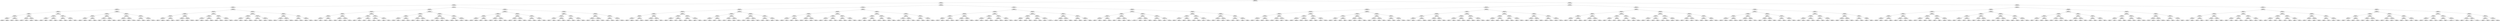 ## [header material...]
## Command to get the layout: "dot -Teps thisfile > thisfile.eps"
graph "test"
{
node [shape="rectangle", fontsize=10, width=".2", height=".2", margin=0];
graph[fontsize=8];

n000 [label="clustersize = 14060
splitting feature:
((-0.619,-0.352)-(-0.82,0.306))"] ;
n000 -- n001 ;
n001 [label="clustersize = 7313
splitting feature:
((-0.617,0.187)-(0.337,0.297))"] ;
n001 -- n002 ;
n002 [label="clustersize = 4337
splitting feature:
((-0.107,-0.42)-(-0.0225,0.99))"] ;
n002 -- n003 ;
n003 [label="clustersize = 3147
splitting feature:
((-0.184,0.965)-(0.0992,-0.591))"] ;
n003 -- n004 ;
n004 [label="clustersize = 822
splitting feature:
((-0.553,0.915)-(-0.717,0.0836))"] ;
n004 -- n005 ;
n005 [label="clustersize = 317
splitting feature:
((-0.336,0.534)-(-0.801,0.919))"] ;
n005 -- n006 ;
n006 [label="clustersize = 247
splitting feature:
((-0.47,0.653)-(-0.401,-0.412))"] ;
n006 -- n007 ;
n007 [label="clustersize = 150
splitting feature:
((-0.834,-0.308)-(0.374,0.361))"] ;
n007 -- n008 ;
n008 [label="clustersize = 112
splitting feature:
((0.993,0.683)-(0.994,-0.171))"] ;
n008 -- n009 ;
n009 [label="clustersize = 44
pupil avg:
[ 0.29521393 -0.27595796]"] ;
n008 -- n010 ;
n010 [label="clustersize = 68
pupil avg:
[ 0.48735405 -0.2456544 ]"] ;
n007 -- n011 ;
n011 [label="clustersize = 38
splitting feature:
((-0.215,-0.653)-(0.182,-0.0694))"] ;
n011 -- n012 ;
n012 [label="clustersize = 11
pupil avg:
[ 0.1462379  -0.14648911]"] ;
n011 -- n013 ;
n013 [label="clustersize = 27
pupil avg:
[ 0.36670121 -0.00114878]"] ;
n006 -- n014 ;
n014 [label="clustersize = 97
splitting feature:
((-0.488,0.625)-(-0.393,-0.861))"] ;
n014 -- n015 ;
n015 [label="clustersize = 50
splitting feature:
((-0.155,0.15)-(-0.33,0.146))"] ;
n015 -- n016 ;
n016 [label="clustersize = 20
pupil avg:
[ 0.35928977 -0.12123213]"] ;
n015 -- n017 ;
n017 [label="clustersize = 30
pupil avg:
[ 0.18582171 -0.2151412 ]"] ;
n014 -- n018 ;
n018 [label="clustersize = 47
splitting feature:
((0.554,-0.42)-(0.981,0.485))"] ;
n018 -- n019 ;
n019 [label="clustersize = 36
pupil avg:
[ 0.13786055 -0.15299473]"] ;
n018 -- n020 ;
n020 [label="clustersize = 11
pupil avg:
[-0.26230604 -0.23826187]"] ;
n005 -- n021 ;
n021 [label="clustersize = 70
splitting feature:
((-0.118,-0.474)-(-0.43,-0.0728))"] ;
n021 -- n022 ;
n022 [label="clustersize = 38
splitting feature:
((0.0647,0.738)-(-0.184,-0.613))"] ;
n022 -- n023 ;
n023 [label="clustersize = 12
splitting feature:
((-0.911,-0.708)-(0.423,0.777))"] ;
n023 -- n024 ;
n024 [label="clustersize = 6
pupil avg:
[ 0.54371169 -0.15310282]"] ;
n023 -- n025 ;
n025 [label="clustersize = 6
pupil avg:
[-0.02383066  0.1061271 ]"] ;
n022 -- n026 ;
n026 [label="clustersize = 26
splitting feature:
((-0.00657,-0.249)-(-0.447,-0.2))"] ;
n026 -- n027 ;
n027 [label="clustersize = 16
pupil avg:
[-0.1442827   0.05711221]"] ;
n026 -- n028 ;
n028 [label="clustersize = 10
pupil avg:
[-0.41569581 -0.23470148]"] ;
n021 -- n029 ;
n029 [label="clustersize = 32
splitting feature:
((0.114,-0.0905)-(-0.0721,0.638))"] ;
n029 -- n030 ;
n030 [label="clustersize = 12
splitting feature:
((0.565,0.997)-(0.47,-0.156))"] ;
n030 -- n031 ;
n031 [label="clustersize = 4
pupil avg:
[-0.41073931 -0.30933076]"] ;
n030 -- n032 ;
n032 [label="clustersize = 8
pupil avg:
[ 0.17974256 -0.13840697]"] ;
n029 -- n033 ;
n033 [label="clustersize = 20
splitting feature:
((0.405,-0.137)-(0.783,0.782))"] ;
n033 -- n034 ;
n034 [label="clustersize = 14
pupil avg:
[ 0.46484349 -0.11945011]"] ;
n033 -- n035 ;
n035 [label="clustersize = 6
pupil avg:
[ 0.04495814 -0.31126187]"] ;
n004 -- n036 ;
n036 [label="clustersize = 505
splitting feature:
((-0.132,0.999)-(0.0885,-0.413))"] ;
n036 -- n037 ;
n037 [label="clustersize = 220
splitting feature:
((-0.475,-0.25)-(-0.216,0.698))"] ;
n037 -- n038 ;
n038 [label="clustersize = 120
splitting feature:
((-0.261,0.997)-(0.366,-0.316))"] ;
n038 -- n039 ;
n039 [label="clustersize = 91
splitting feature:
((0.96,0.798)-(0.0398,0.222))"] ;
n039 -- n040 ;
n040 [label="clustersize = 6
pupil avg:
[-0.26518058 -0.33144989]"] ;
n039 -- n041 ;
n041 [label="clustersize = 85
pupil avg:
[ 0.09186345 -0.19983245]"] ;
n038 -- n042 ;
n042 [label="clustersize = 29
splitting feature:
((0.0748,-0.542)-(0.24,0.311))"] ;
n042 -- n043 ;
n043 [label="clustersize = 11
pupil avg:
[ 0.01482166 -0.1118729 ]"] ;
n042 -- n044 ;
n044 [label="clustersize = 18
pupil avg:
[-0.15184155  0.08846552]"] ;
n037 -- n045 ;
n045 [label="clustersize = 100
splitting feature:
((-0.0969,-0.955)-(0.53,-0.85))"] ;
n045 -- n046 ;
n046 [label="clustersize = 75
splitting feature:
((0.287,-0.00167)-(-0.177,0.944))"] ;
n046 -- n047 ;
n047 [label="clustersize = 18
pupil avg:
[ 0.01773902  0.0377342 ]"] ;
n046 -- n048 ;
n048 [label="clustersize = 57
pupil avg:
[ 0.17714991 -0.11843164]"] ;
n045 -- n049 ;
n049 [label="clustersize = 25
splitting feature:
((-0.182,0.646)-(-0.638,-0.142))"] ;
n049 -- n050 ;
n050 [label="clustersize = 16
pupil avg:
[ 0.52031436 -0.16936387]"] ;
n049 -- n051 ;
n051 [label="clustersize = 9
pupil avg:
[ 0.09059332 -0.02520402]"] ;
n036 -- n052 ;
n052 [label="clustersize = 285
splitting feature:
((-0.393,-0.395)-(-0.301,0.791))"] ;
n052 -- n053 ;
n053 [label="clustersize = 183
splitting feature:
((-0.653,-0.201)-(-0.0357,0.439))"] ;
n053 -- n054 ;
n054 [label="clustersize = 130
splitting feature:
((-0.959,0.633)-(-0.716,-0.428))"] ;
n054 -- n055 ;
n055 [label="clustersize = 9
pupil avg:
[ 0.01396278 -0.17928815]"] ;
n054 -- n056 ;
n056 [label="clustersize = 121
pupil avg:
[-0.22218898 -0.00936377]"] ;
n053 -- n057 ;
n057 [label="clustersize = 53
splitting feature:
((-0.454,-0.864)-(0.299,0.0347))"] ;
n057 -- n058 ;
n058 [label="clustersize = 25
pupil avg:
[-0.12896606 -0.07097754]"] ;
n057 -- n059 ;
n059 [label="clustersize = 28
pupil avg:
[ 0.0716177  -0.04594803]"] ;
n052 -- n060 ;
n060 [label="clustersize = 102
splitting feature:
((0.385,0.574)-(-0.327,0.939))"] ;
n060 -- n061 ;
n061 [label="clustersize = 35
splitting feature:
((-0.785,0.124)-(-0.548,0.829))"] ;
n061 -- n062 ;
n062 [label="clustersize = 29
pupil avg:
[-0.18240071  0.05754729]"] ;
n061 -- n063 ;
n063 [label="clustersize = 6
pupil avg:
[ 0.11008582  0.01354493]"] ;
n060 -- n064 ;
n064 [label="clustersize = 67
splitting feature:
((-0.268,-0.76)-(-0.363,0.986))"] ;
n064 -- n065 ;
n065 [label="clustersize = 38
pupil avg:
[ 0.0552603  -0.13046507]"] ;
n064 -- n066 ;
n066 [label="clustersize = 29
pupil avg:
[ 0.31672123 -0.10719958]"] ;
n003 -- n067 ;
n067 [label="clustersize = 2325
splitting feature:
((0.324,-0.328)-(-0.893,-0.958))"] ;
n067 -- n068 ;
n068 [label="clustersize = 1547
splitting feature:
((0.315,0.527)-(-0.441,0.834))"] ;
n068 -- n069 ;
n069 [label="clustersize = 805
splitting feature:
((-0.667,-0.599)-(0.0997,-0.0389))"] ;
n069 -- n070 ;
n070 [label="clustersize = 199
splitting feature:
((0.773,-0.646)-(-0.787,0.601))"] ;
n070 -- n071 ;
n071 [label="clustersize = 133
splitting feature:
((0.983,0.867)-(0.102,-0.367))"] ;
n071 -- n072 ;
n072 [label="clustersize = 4
pupil avg:
[ 0.02220696  0.11183608]"] ;
n071 -- n073 ;
n073 [label="clustersize = 129
pupil avg:
[-0.36060905  0.08165438]"] ;
n070 -- n074 ;
n074 [label="clustersize = 66
splitting feature:
((-0.491,-0.644)-(-0.801,0.88))"] ;
n074 -- n075 ;
n075 [label="clustersize = 57
pupil avg:
[-0.19406934  0.00934296]"] ;
n074 -- n076 ;
n076 [label="clustersize = 9
pupil avg:
[ 0.14060534  0.02173409]"] ;
n069 -- n077 ;
n077 [label="clustersize = 606
splitting feature:
((0.233,-0.265)-(-0.595,0.059))"] ;
n077 -- n078 ;
n078 [label="clustersize = 312
splitting feature:
((-0.168,0.0462)-(0.472,0.436))"] ;
n078 -- n079 ;
n079 [label="clustersize = 239
pupil avg:
[-0.16126147  0.13841108]"] ;
n078 -- n080 ;
n080 [label="clustersize = 73
pupil avg:
[-0.11038407  0.24673208]"] ;
n077 -- n081 ;
n081 [label="clustersize = 294
splitting feature:
((0.973,0.425)-(0.39,0.0675))"] ;
n081 -- n082 ;
n082 [label="clustersize = 25
pupil avg:
[-0.30299237  0.09423474]"] ;
n081 -- n083 ;
n083 [label="clustersize = 269
pupil avg:
[ 0.02651314  0.05434384]"] ;
n068 -- n084 ;
n084 [label="clustersize = 742
splitting feature:
((-0.987,-0.316)-(-0.267,-0.99))"] ;
n084 -- n085 ;
n085 [label="clustersize = 160
splitting feature:
((-0.108,0.648)-(0.00931,0.058))"] ;
n085 -- n086 ;
n086 [label="clustersize = 67
splitting feature:
((-0.748,-0.774)-(-0.449,0.961))"] ;
n086 -- n087 ;
n087 [label="clustersize = 27
pupil avg:
[ 0.05432329 -0.1351918 ]"] ;
n086 -- n088 ;
n088 [label="clustersize = 40
pupil avg:
[ 0.42989548 -0.25367453]"] ;
n085 -- n089 ;
n089 [label="clustersize = 93
splitting feature:
((0.0608,-0.182)-(-0.282,0.631))"] ;
n089 -- n090 ;
n090 [label="clustersize = 54
pupil avg:
[-0.2251352  -0.07096478]"] ;
n089 -- n091 ;
n091 [label="clustersize = 39
pupil avg:
[ 0.12800999 -0.20036159]"] ;
n084 -- n092 ;
n092 [label="clustersize = 582
splitting feature:
((0.144,0.883)-(0.315,-0.213))"] ;
n092 -- n093 ;
n093 [label="clustersize = 127
splitting feature:
((0.396,0.816)-(0.275,0.123))"] ;
n093 -- n094 ;
n094 [label="clustersize = 25
pupil avg:
[-0.08582063 -0.0464801 ]"] ;
n093 -- n095 ;
n095 [label="clustersize = 102
pupil avg:
[ 0.10487981  0.06914887]"] ;
n092 -- n096 ;
n096 [label="clustersize = 455
splitting feature:
((-0.14,0.796)-(-0.554,-0.646))"] ;
n096 -- n097 ;
n097 [label="clustersize = 104
pupil avg:
[ 0.02197774 -0.01215555]"] ;
n096 -- n098 ;
n098 [label="clustersize = 351
pupil avg:
[-0.17963406 -0.01129216]"] ;
n067 -- n099 ;
n099 [label="clustersize = 778
splitting feature:
((-0.498,-0.61)-(-0.575,0.634))"] ;
n099 -- n100 ;
n100 [label="clustersize = 631
splitting feature:
((0.0283,0.312)-(-0.387,-0.285))"] ;
n100 -- n101 ;
n101 [label="clustersize = 138
splitting feature:
((-0.103,0.616)-(-0.939,-0.608))"] ;
n101 -- n102 ;
n102 [label="clustersize = 66
splitting feature:
((0.196,-0.857)-(0.101,-0.977))"] ;
n102 -- n103 ;
n103 [label="clustersize = 33
pupil avg:
[ 0.06882171  0.10856392]"] ;
n102 -- n104 ;
n104 [label="clustersize = 33
pupil avg:
[-0.13870804  0.01026878]"] ;
n101 -- n105 ;
n105 [label="clustersize = 72
splitting feature:
((-0.266,0.293)-(-0.775,-0.299))"] ;
n105 -- n106 ;
n106 [label="clustersize = 21
pupil avg:
[-0.20167393 -0.18348908]"] ;
n105 -- n107 ;
n107 [label="clustersize = 51
pupil avg:
[-0.34595013  0.08323166]"] ;
n100 -- n108 ;
n108 [label="clustersize = 493
splitting feature:
((-0.167,0.784)-(-0.614,-0.00986))"] ;
n108 -- n109 ;
n109 [label="clustersize = 61
splitting feature:
((0.364,-0.672)-(-0.415,-0.92))"] ;
n109 -- n110 ;
n110 [label="clustersize = 9
pupil avg:
[ 0.32742161 -0.04109986]"] ;
n109 -- n111 ;
n111 [label="clustersize = 52
pupil avg:
[-0.14160046 -0.22037772]"] ;
n108 -- n112 ;
n112 [label="clustersize = 432
splitting feature:
((-0.439,0.329)-(-0.00077,-0.457))"] ;
n112 -- n113 ;
n113 [label="clustersize = 173
pupil avg:
[-0.2265735  -0.26214356]"] ;
n112 -- n114 ;
n114 [label="clustersize = 259
pupil avg:
[-0.39704507 -0.18946996]"] ;
n099 -- n115 ;
n115 [label="clustersize = 147
splitting feature:
((-0.483,0.699)-(-0.658,-0.537))"] ;
n115 -- n116 ;
n116 [label="clustersize = 90
splitting feature:
((0.327,0.0076)-(-0.532,-0.47))"] ;
n116 -- n117 ;
n117 [label="clustersize = 31
splitting feature:
((-0.511,-0.0283)-(-0.192,0.62))"] ;
n117 -- n118 ;
n118 [label="clustersize = 12
pupil avg:
[ 0.14949184  0.15684686]"] ;
n117 -- n119 ;
n119 [label="clustersize = 19
pupil avg:
[ -6.61246340e-02   1.37335093e-05]"] ;
n116 -- n120 ;
n120 [label="clustersize = 59
splitting feature:
((-0.368,-0.266)-(-0.277,-0.474))"] ;
n120 -- n121 ;
n121 [label="clustersize = 43
pupil avg:
[ 0.36467182 -0.22180328]"] ;
n120 -- n122 ;
n122 [label="clustersize = 16
pupil avg:
[ 0.09820884 -0.12936439]"] ;
n115 -- n123 ;
n123 [label="clustersize = 57
splitting feature:
((-0.31,-0.28)-(-0.858,0.48))"] ;
n123 -- n124 ;
n124 [label="clustersize = 48
splitting feature:
((0.217,-0.482)-(0.137,0.22))"] ;
n124 -- n125 ;
n125 [label="clustersize = 28
pupil avg:
[-0.34310881 -0.03996675]"] ;
n124 -- n126 ;
n126 [label="clustersize = 20
pupil avg:
[-0.02726417 -0.05283422]"] ;
n123 -- n127 ;
n127 [label="clustersize = 9
splitting feature:
((-0.279,0.882)-(0.322,0.0845))"] ;
n127 -- n128 ;
n128 [label="clustersize = 4
pupil avg:
[ 0.18749338 -0.16985389]"] ;
n127 -- n129 ;
n129 [label="clustersize = 5
pupil avg:
[ 0.08864135  0.13043513]"] ;
n002 -- n130 ;
n130 [label="clustersize = 1190
splitting feature:
((0.183,-0.75)-(-0.45,0.203))"] ;
n130 -- n131 ;
n131 [label="clustersize = 316
splitting feature:
((-0.643,0.435)-(-0.709,-0.219))"] ;
n131 -- n132 ;
n132 [label="clustersize = 108
splitting feature:
((0.224,-0.0334)-(-0.397,0.0319))"] ;
n132 -- n133 ;
n133 [label="clustersize = 64
splitting feature:
((-0.78,0.09)-(-0.979,-0.784))"] ;
n133 -- n134 ;
n134 [label="clustersize = 39
splitting feature:
((-0.304,-0.65)-(0.618,0.855))"] ;
n134 -- n135 ;
n135 [label="clustersize = 21
splitting feature:
((-0.555,0.507)-(-0.432,-0.248))"] ;
n135 -- n136 ;
n136 [label="clustersize = 17
pupil avg:
[ 0.51107562  0.09004684]"] ;
n135 -- n137 ;
n137 [label="clustersize = 4
pupil avg:
[-0.01913813  0.07274979]"] ;
n134 -- n138 ;
n138 [label="clustersize = 18
splitting feature:
((-0.727,-0.896)-(0.861,0.474))"] ;
n138 -- n139 ;
n139 [label="clustersize = 10
pupil avg:
[ 0.01477346  0.16435332]"] ;
n138 -- n140 ;
n140 [label="clustersize = 8
pupil avg:
[ 0.19336411  0.08011006]"] ;
n133 -- n141 ;
n141 [label="clustersize = 25
splitting feature:
((0.745,-0.262)-(0.531,0.902))"] ;
n141 -- n142 ;
n142 [label="clustersize = 9
splitting feature:
((0.568,0.0756)-(0.476,-0.844))"] ;
n142 -- n143 ;
n143 [label="clustersize = 4
pupil avg:
[ 0.12721331  0.05680757]"] ;
n142 -- n144 ;
n144 [label="clustersize = 5
pupil avg:
[ 0.60964286  0.10215608]"] ;
n141 -- n145 ;
n145 [label="clustersize = 16
splitting feature:
((0.662,0.277)-(-0.269,-0.129))"] ;
n145 -- n146 ;
n146 [label="clustersize = 4
pupil avg:
[ 0.53332743  0.26045482]"] ;
n145 -- n147 ;
n147 [label="clustersize = 12
pupil avg:
[ 0.64957471  0.16143604]"] ;
n132 -- n148 ;
n148 [label="clustersize = 44
splitting feature:
((0.837,-0.803)-(-0.874,0.439))"] ;
n148 -- n149 ;
n149 [label="clustersize = 17
splitting feature:
((0.221,-0.455)-(-0.668,0.573))"] ;
n149 -- n150 ;
n150 [label="clustersize = 8
splitting feature:
((-0.65,-0.989)-(-0.529,-0.157))"] ;
n150 -- n151 ;
n151 [label="clustersize = 4
pupil avg:
[ 0.34692982  0.11798246]"] ;
n150 -- n152 ;
n152 [label="clustersize = 4
pupil avg:
[ 0.0064403  -0.02376341]"] ;
n149 -- n153 ;
n153 [label="clustersize = 9
splitting feature:
((-0.673,-0.208)-(0.411,-0.615))"] ;
n153 -- n154 ;
n154 [label="clustersize = 4
pupil avg:
[ 0.36210161 -0.00881944]"] ;
n153 -- n155 ;
n155 [label="clustersize = 5
pupil avg:
[ 0.74813187  0.00813187]"] ;
n148 -- n156 ;
n156 [label="clustersize = 27
splitting feature:
((-0.906,0.717)-(-0.828,0.0574))"] ;
n156 -- n157 ;
n157 [label="clustersize = 12
splitting feature:
((-0.648,-0.267)-(-0.923,0.639))"] ;
n157 -- n158 ;
n158 [label="clustersize = 7
pupil avg:
[-0.49441268 -0.03492622]"] ;
n157 -- n159 ;
n159 [label="clustersize = 5
pupil avg:
[ 0.00046332 -0.14545174]"] ;
n156 -- n160 ;
n160 [label="clustersize = 15
splitting feature:
((-0.388,0.294)-(-0.87,-0.048))"] ;
n160 -- n161 ;
n161 [label="clustersize = 11
pupil avg:
[ 0.12255323 -0.00276738]"] ;
n160 -- n162 ;
n162 [label="clustersize = 4
pupil avg:
[ 0.37767212  0.22647182]"] ;
n131 -- n163 ;
n163 [label="clustersize = 208
splitting feature:
((-0.136,-0.0416)-(0.0684,-0.405))"] ;
n163 -- n164 ;
n164 [label="clustersize = 102
splitting feature:
((-0.544,0.478)-(0.853,0.586))"] ;
n164 -- n165 ;
n165 [label="clustersize = 83
splitting feature:
((-0.791,0.963)-(0.383,0.522))"] ;
n165 -- n166 ;
n166 [label="clustersize = 63
splitting feature:
((-0.196,0.446)-(-0.429,-0.161))"] ;
n166 -- n167 ;
n167 [label="clustersize = 46
pupil avg:
[ 0.13734114 -0.0455692 ]"] ;
n166 -- n168 ;
n168 [label="clustersize = 17
pupil avg:
[-0.18067482 -0.03341779]"] ;
n165 -- n169 ;
n169 [label="clustersize = 20
splitting feature:
((-0.155,-0.879)-(0.0492,0.252))"] ;
n169 -- n170 ;
n170 [label="clustersize = 10
pupil avg:
[ 0.4511398  -0.04993644]"] ;
n169 -- n171 ;
n171 [label="clustersize = 10
pupil avg:
[ 0.04410241  0.07296249]"] ;
n164 -- n172 ;
n172 [label="clustersize = 19
splitting feature:
((0.33,0.988)-(-0.264,0.692))"] ;
n172 -- n173 ;
n173 [label="clustersize = 8
splitting feature:
((-0.119,-0.231)-(0.299,-0.305))"] ;
n173 -- n174 ;
n174 [label="clustersize = 4
pupil avg:
[-0.01836344 -0.01568487]"] ;
n173 -- n175 ;
n175 [label="clustersize = 4
pupil avg:
[ 0.52862254  0.11940966]"] ;
n172 -- n176 ;
n176 [label="clustersize = 11
splitting feature:
((0.516,0.609)-(-0.616,0.644))"] ;
n176 -- n177 ;
n177 [label="clustersize = 7
pupil avg:
[ 0.57429237 -0.01198801]"] ;
n176 -- n178 ;
n178 [label="clustersize = 4
pupil avg:
[ 0.62226226 -0.24139282]"] ;
n163 -- n179 ;
n179 [label="clustersize = 106
splitting feature:
((-0.812,0.278)-(0.0424,-0.616))"] ;
n179 -- n180 ;
n180 [label="clustersize = 25
splitting feature:
((0.239,-0.34)-(-0.987,0.863))"] ;
n180 -- n181 ;
n181 [label="clustersize = 12
splitting feature:
((-0.623,-0.828)-(-0.867,0.331))"] ;
n181 -- n182 ;
n182 [label="clustersize = 6
pupil avg:
[-0.2101487   0.21671228]"] ;
n181 -- n183 ;
n183 [label="clustersize = 6
pupil avg:
[ 0.29638844  0.21755398]"] ;
n180 -- n184 ;
n184 [label="clustersize = 13
splitting feature:
((-0.302,-0.759)-(-0.227,0.543))"] ;
n184 -- n185 ;
n185 [label="clustersize = 5
pupil avg:
[ 0.05869006 -0.13622222]"] ;
n184 -- n186 ;
n186 [label="clustersize = 8
pupil avg:
[ 0.32033067 -0.06635249]"] ;
n179 -- n187 ;
n187 [label="clustersize = 81
splitting feature:
((0.372,-0.36)-(-0.866,0.923))"] ;
n187 -- n188 ;
n188 [label="clustersize = 47
splitting feature:
((0.161,-0.393)-(-0.239,0.944))"] ;
n188 -- n189 ;
n189 [label="clustersize = 32
pupil avg:
[-0.19170303  0.19998883]"] ;
n188 -- n190 ;
n190 [label="clustersize = 15
pupil avg:
[ 0.14431603  0.1351728 ]"] ;
n187 -- n191 ;
n191 [label="clustersize = 34
splitting feature:
((-0.0936,-0.597)-(-0.359,0.206))"] ;
n191 -- n192 ;
n192 [label="clustersize = 29
pupil avg:
[-0.34737779  0.04476645]"] ;
n191 -- n193 ;
n193 [label="clustersize = 5
pupil avg:
[-0.02891658 -0.09415818]"] ;
n130 -- n194 ;
n194 [label="clustersize = 874
splitting feature:
((0.375,0.442)-(-0.0567,-0.694))"] ;
n194 -- n195 ;
n195 [label="clustersize = 349
splitting feature:
((-0.0988,0.0973)-(0.0934,0.607))"] ;
n195 -- n196 ;
n196 [label="clustersize = 164
splitting feature:
((0.0125,-0.506)-(-0.364,-0.00213))"] ;
n196 -- n197 ;
n197 [label="clustersize = 53
splitting feature:
((-0.53,0.678)-(0.396,-0.825))"] ;
n197 -- n198 ;
n198 [label="clustersize = 45
splitting feature:
((0.209,0.0484)-(-0.284,0.317))"] ;
n198 -- n199 ;
n199 [label="clustersize = 30
pupil avg:
[ 0.08634572  0.07559431]"] ;
n198 -- n200 ;
n200 [label="clustersize = 15
pupil avg:
[ 0.30980376  0.06638293]"] ;
n197 -- n201 ;
n201 [label="clustersize = 8
splitting feature:
((0.86,-0.766)-(0.236,-0.748))"] ;
n201 -- n202 ;
n202 [label="clustersize = 4
pupil avg:
[-0.30501931  0.14131274]"] ;
n201 -- n203 ;
n203 [label="clustersize = 4
pupil avg:
[ 0.10380202  0.09207422]"] ;
n196 -- n204 ;
n204 [label="clustersize = 111
splitting feature:
((-0.794,-0.23)-(0.972,-0.141))"] ;
n204 -- n205 ;
n205 [label="clustersize = 82
splitting feature:
((-0.564,-0.433)-(-0.537,0.877))"] ;
n205 -- n206 ;
n206 [label="clustersize = 46
pupil avg:
[ 0.1414986  -0.10444536]"] ;
n205 -- n207 ;
n207 [label="clustersize = 36
pupil avg:
[ 0.51554109 -0.14143545]"] ;
n204 -- n208 ;
n208 [label="clustersize = 29
splitting feature:
((-0.179,-0.821)-(0.697,-0.879))"] ;
n208 -- n209 ;
n209 [label="clustersize = 18
pupil avg:
[ 0.13920521  0.06071873]"] ;
n208 -- n210 ;
n210 [label="clustersize = 11
pupil avg:
[ 0.38509321  0.08781897]"] ;
n195 -- n211 ;
n211 [label="clustersize = 185
splitting feature:
((0.0875,0.576)-(0.199,-0.57))"] ;
n211 -- n212 ;
n212 [label="clustersize = 165
splitting feature:
((0.854,0.216)-(-0.895,0.547))"] ;
n212 -- n213 ;
n213 [label="clustersize = 99
splitting feature:
((-0.182,-0.286)-(-0.8,-0.0171))"] ;
n213 -- n214 ;
n214 [label="clustersize = 69
pupil avg:
[ 0.55549349  0.17029459]"] ;
n213 -- n215 ;
n215 [label="clustersize = 30
pupil avg:
[ 0.34139196  0.20771141]"] ;
n212 -- n216 ;
n216 [label="clustersize = 66
splitting feature:
((0.218,-0.572)-(0.978,0.452))"] ;
n216 -- n217 ;
n217 [label="clustersize = 57
pupil avg:
[ 0.46439933  0.06165078]"] ;
n216 -- n218 ;
n218 [label="clustersize = 9
pupil avg:
[ 0.03030967 -0.13080943]"] ;
n211 -- n219 ;
n219 [label="clustersize = 20
splitting feature:
((-0.537,0.854)-(-0.252,0.591))"] ;
n219 -- n220 ;
n220 [label="clustersize = 8
splitting feature:
((0.38,0.0587)-(-0.189,0.265))"] ;
n220 -- n221 ;
n221 [label="clustersize = 4
pupil avg:
[ 0.05872237  0.24306497]"] ;
n220 -- n222 ;
n222 [label="clustersize = 4
pupil avg:
[ 0.46262746  0.26205326]"] ;
n219 -- n223 ;
n223 [label="clustersize = 12
splitting feature:
((0.0877,-0.412)-(-0.657,0.177))"] ;
n223 -- n224 ;
n224 [label="clustersize = 7
pupil avg:
[ 0.05981436  0.28020348]"] ;
n223 -- n225 ;
n225 [label="clustersize = 5
pupil avg:
[-0.26291544  0.34567274]"] ;
n194 -- n226 ;
n226 [label="clustersize = 525
splitting feature:
((-0.181,0.74)-(-0.063,0.154))"] ;
n226 -- n227 ;
n227 [label="clustersize = 218
splitting feature:
((-0.355,0.599)-(-0.407,-0.496))"] ;
n227 -- n228 ;
n228 [label="clustersize = 127
splitting feature:
((-0.703,-0.236)-(-0.342,0.668))"] ;
n228 -- n229 ;
n229 [label="clustersize = 19
splitting feature:
((-0.87,0.718)-(0.766,0.448))"] ;
n229 -- n230 ;
n230 [label="clustersize = 15
pupil avg:
[ 0.05748263 -0.13212231]"] ;
n229 -- n231 ;
n231 [label="clustersize = 4
pupil avg:
[ 0.28714466  0.09046189]"] ;
n228 -- n232 ;
n232 [label="clustersize = 108
splitting feature:
((-0.404,0.122)-(-0.0852,0.99))"] ;
n232 -- n233 ;
n233 [label="clustersize = 81
pupil avg:
[ 0.33719753 -0.21143394]"] ;
n232 -- n234 ;
n234 [label="clustersize = 27
pupil avg:
[ 0.59517886 -0.21870796]"] ;
n227 -- n235 ;
n235 [label="clustersize = 91
splitting feature:
((0.21,0.118)-(-0.138,-0.95))"] ;
n235 -- n236 ;
n236 [label="clustersize = 40
splitting feature:
((-0.693,-0.839)-(0.551,0.382))"] ;
n236 -- n237 ;
n237 [label="clustersize = 25
pupil avg:
[ 0.05439293 -0.12461369]"] ;
n236 -- n238 ;
n238 [label="clustersize = 15
pupil avg:
[ 0.40008143 -0.02811524]"] ;
n235 -- n239 ;
n239 [label="clustersize = 51
splitting feature:
((0.163,0.571)-(-0.911,0.303))"] ;
n239 -- n240 ;
n240 [label="clustersize = 21
pupil avg:
[ 0.12137328 -0.19865446]"] ;
n239 -- n241 ;
n241 [label="clustersize = 30
pupil avg:
[-0.10457538 -0.2306409 ]"] ;
n226 -- n242 ;
n242 [label="clustersize = 307
splitting feature:
((0.036,0.174)-(-0.589,0.619))"] ;
n242 -- n243 ;
n243 [label="clustersize = 211
splitting feature:
((-0.353,0.513)-(0.04,-0.252))"] ;
n243 -- n244 ;
n244 [label="clustersize = 121
splitting feature:
((-0.482,0.864)-(-0.00401,-0.69))"] ;
n244 -- n245 ;
n245 [label="clustersize = 45
pupil avg:
[ 0.24940812 -0.13064789]"] ;
n244 -- n246 ;
n246 [label="clustersize = 76
pupil avg:
[ 0.06721413 -0.15646849]"] ;
n243 -- n247 ;
n247 [label="clustersize = 90
splitting feature:
((0.0724,0.384)-(-0.00366,-0.0892))"] ;
n247 -- n248 ;
n248 [label="clustersize = 26
pupil avg:
[ 0.17550451  0.04542311]"] ;
n247 -- n249 ;
n249 [label="clustersize = 64
pupil avg:
[-0.10109171 -0.0482612 ]"] ;
n242 -- n250 ;
n250 [label="clustersize = 96
splitting feature:
((0.689,0.971)-(0.115,-0.169))"] ;
n250 -- n251 ;
n251 [label="clustersize = 18
splitting feature:
((0.497,0.963)-(-0.512,0.501))"] ;
n251 -- n252 ;
n252 [label="clustersize = 8
pupil avg:
[-0.16972182 -0.19820949]"] ;
n251 -- n253 ;
n253 [label="clustersize = 10
pupil avg:
[ 0.14022887 -0.16459581]"] ;
n250 -- n254 ;
n254 [label="clustersize = 78
splitting feature:
((-0.155,0.144)-(-0.246,0.188))"] ;
n254 -- n255 ;
n255 [label="clustersize = 44
pupil avg:
[ 0.19160354 -0.11322245]"] ;
n254 -- n256 ;
n256 [label="clustersize = 34
pupil avg:
[ 0.35550774 -0.20229429]"] ;
n001 -- n257 ;
n257 [label="clustersize = 2976
splitting feature:
((0.162,-0.753)-(-0.386,0.386))"] ;
n257 -- n258 ;
n258 [label="clustersize = 1449
splitting feature:
((0.587,-0.403)-(-0.00688,0.782))"] ;
n258 -- n259 ;
n259 [label="clustersize = 706
splitting feature:
((0.0275,-0.536)-(0.146,0.435))"] ;
n259 -- n260 ;
n260 [label="clustersize = 476
splitting feature:
((-0.545,-0.934)-(-0.792,0.465))"] ;
n260 -- n261 ;
n261 [label="clustersize = 412
splitting feature:
((-0.651,-0.987)-(0.569,-0.476))"] ;
n261 -- n262 ;
n262 [label="clustersize = 150
splitting feature:
((0.353,-0.645)-(-0.28,0.4))"] ;
n262 -- n263 ;
n263 [label="clustersize = 110
splitting feature:
((-0.33,-0.437)-(-0.564,-0.247))"] ;
n263 -- n264 ;
n264 [label="clustersize = 51
pupil avg:
[-0.45706092  0.02776901]"] ;
n263 -- n265 ;
n265 [label="clustersize = 59
pupil avg:
[-0.49389668  0.22336034]"] ;
n262 -- n266 ;
n266 [label="clustersize = 40
splitting feature:
((-0.162,0.907)-(-0.447,0.333))"] ;
n266 -- n267 ;
n267 [label="clustersize = 12
pupil avg:
[ 0.16161476 -0.01278517]"] ;
n266 -- n268 ;
n268 [label="clustersize = 28
pupil avg:
[-0.2492688   0.07135105]"] ;
n261 -- n269 ;
n269 [label="clustersize = 262
splitting feature:
((0.182,-0.4)-(-0.143,0.552))"] ;
n269 -- n270 ;
n270 [label="clustersize = 245
splitting feature:
((0.357,-0.621)-(-0.0874,0.119))"] ;
n270 -- n271 ;
n271 [label="clustersize = 180
pupil avg:
[-0.37967362  0.29696545]"] ;
n270 -- n272 ;
n272 [label="clustersize = 65
pupil avg:
[-0.27522367  0.22352296]"] ;
n269 -- n273 ;
n273 [label="clustersize = 17
splitting feature:
((-0.986,0.784)-(0.177,0.282))"] ;
n273 -- n274 ;
n274 [label="clustersize = 6
pupil avg:
[ 0.29272658 -0.03889917]"] ;
n273 -- n275 ;
n275 [label="clustersize = 11
pupil avg:
[-0.11786581  0.11857113]"] ;
n260 -- n276 ;
n276 [label="clustersize = 64
splitting feature:
((-0.589,0.0939)-(0.445,-0.799))"] ;
n276 -- n277 ;
n277 [label="clustersize = 35
splitting feature:
((-0.546,0.731)-(0.896,0.0123))"] ;
n277 -- n278 ;
n278 [label="clustersize = 14
splitting feature:
((-0.438,-0.956)-(-0.431,0.743))"] ;
n278 -- n279 ;
n279 [label="clustersize = 4
pupil avg:
[-0.10828796  0.03445755]"] ;
n278 -- n280 ;
n280 [label="clustersize = 10
pupil avg:
[ 0.24805869  0.23068038]"] ;
n277 -- n281 ;
n281 [label="clustersize = 21
splitting feature:
((-0.338,-0.0291)-(0.129,-0.998))"] ;
n281 -- n282 ;
n282 [label="clustersize = 8
pupil avg:
[-0.2741414   0.24342104]"] ;
n281 -- n283 ;
n283 [label="clustersize = 13
pupil avg:
[ 0.01963816  0.30121793]"] ;
n276 -- n284 ;
n284 [label="clustersize = 29
splitting feature:
((-0.968,-0.601)-(-0.45,0.978))"] ;
n284 -- n285 ;
n285 [label="clustersize = 15
splitting feature:
((-0.671,0.368)-(0.0756,-0.255))"] ;
n285 -- n286 ;
n286 [label="clustersize = 4
pupil avg:
[ 0.0853095   0.06054531]"] ;
n285 -- n287 ;
n287 [label="clustersize = 11
pupil avg:
[-0.28086363  0.20400133]"] ;
n284 -- n288 ;
n288 [label="clustersize = 14
splitting feature:
((-0.226,-0.241)-(-0.368,0.883))"] ;
n288 -- n289 ;
n289 [label="clustersize = 10
pupil avg:
[-0.35253568  0.17779416]"] ;
n288 -- n290 ;
n290 [label="clustersize = 4
pupil avg:
[-0.60253657  0.35728757]"] ;
n259 -- n291 ;
n291 [label="clustersize = 230
splitting feature:
((0.504,0.437)-(0.224,-0.955))"] ;
n291 -- n292 ;
n292 [label="clustersize = 80
splitting feature:
((-0.861,-0.854)-(-0.0503,-0.528))"] ;
n292 -- n293 ;
n293 [label="clustersize = 20
splitting feature:
((0.445,0.73)-(0.643,0.546))"] ;
n293 -- n294 ;
n294 [label="clustersize = 10
splitting feature:
((0.345,-0.308)-(0.337,0.0912))"] ;
n294 -- n295 ;
n295 [label="clustersize = 4
pupil avg:
[-0.24284548  0.28900662]"] ;
n294 -- n296 ;
n296 [label="clustersize = 6
pupil avg:
[ 0.39737234  0.31394979]"] ;
n293 -- n297 ;
n297 [label="clustersize = 10
splitting feature:
((-0.438,-0.596)-(-0.334,0.471))"] ;
n297 -- n298 ;
n298 [label="clustersize = 6
pupil avg:
[-0.30560134  0.28115221]"] ;
n297 -- n299 ;
n299 [label="clustersize = 4
pupil avg:
[-0.62321429  0.1827381 ]"] ;
n292 -- n300 ;
n300 [label="clustersize = 60
splitting feature:
((0.779,0.0785)-(-0.307,0.653))"] ;
n300 -- n301 ;
n301 [label="clustersize = 40
splitting feature:
((-0.991,-0.758)-(0.68,0.217))"] ;
n301 -- n302 ;
n302 [label="clustersize = 4
pupil avg:
[ 0.37443102  0.27700455]"] ;
n301 -- n303 ;
n303 [label="clustersize = 36
pupil avg:
[ 0.05000025  0.26136566]"] ;
n300 -- n304 ;
n304 [label="clustersize = 20
splitting feature:
((0.0129,-0.469)-(-0.836,-0.318))"] ;
n304 -- n305 ;
n305 [label="clustersize = 16
pupil avg:
[ 0.2127085   0.25946371]"] ;
n304 -- n306 ;
n306 [label="clustersize = 4
pupil avg:
[ 0.66867816  0.12643678]"] ;
n291 -- n307 ;
n307 [label="clustersize = 150
splitting feature:
((0.305,-0.276)-(-0.853,-0.612))"] ;
n307 -- n308 ;
n308 [label="clustersize = 129
splitting feature:
((-0.242,0.433)-(0.405,-0.359))"] ;
n308 -- n309 ;
n309 [label="clustersize = 19
splitting feature:
((0.807,0.973)-(-0.512,-0.151))"] ;
n309 -- n310 ;
n310 [label="clustersize = 5
pupil avg:
[ 0.2126817  -0.05581454]"] ;
n309 -- n311 ;
n311 [label="clustersize = 14
pupil avg:
[-0.0587975  0.1505023]"] ;
n308 -- n312 ;
n312 [label="clustersize = 110
splitting feature:
((0.215,-0.606)-(0.196,-0.0154))"] ;
n312 -- n313 ;
n313 [label="clustersize = 48
pupil avg:
[-0.36407501  0.25529278]"] ;
n312 -- n314 ;
n314 [label="clustersize = 62
pupil avg:
[-0.11702643  0.22731448]"] ;
n307 -- n315 ;
n315 [label="clustersize = 21
splitting feature:
((0.253,0.658)-(-0.809,-0.0477))"] ;
n315 -- n316 ;
n316 [label="clustersize = 10
splitting feature:
((-0.542,0.753)-(-0.397,0.299))"] ;
n316 -- n317 ;
n317 [label="clustersize = 4
pupil avg:
[ 0.43612013  0.2400974 ]"] ;
n316 -- n318 ;
n318 [label="clustersize = 6
pupil avg:
[-0.02637067  0.31274185]"] ;
n315 -- n319 ;
n319 [label="clustersize = 11
splitting feature:
((0.472,0.712)-(0.821,0.391))"] ;
n319 -- n320 ;
n320 [label="clustersize = 4
pupil avg:
[-0.22685038  0.04728846]"] ;
n319 -- n321 ;
n321 [label="clustersize = 7
pupil avg:
[ 0.02026401  0.0465027 ]"] ;
n258 -- n322 ;
n322 [label="clustersize = 743
splitting feature:
((0.11,0.634)-(-0.455,0.138))"] ;
n322 -- n323 ;
n323 [label="clustersize = 548
splitting feature:
((0.399,0.994)-(-0.854,-0.211))"] ;
n323 -- n324 ;
n324 [label="clustersize = 257
splitting feature:
((0.778,-0.813)-(-0.558,-0.339))"] ;
n324 -- n325 ;
n325 [label="clustersize = 83
splitting feature:
((-0.149,0.118)-(-0.881,-0.69))"] ;
n325 -- n326 ;
n326 [label="clustersize = 56
splitting feature:
((0.0321,0.744)-(-0.155,0.724))"] ;
n326 -- n327 ;
n327 [label="clustersize = 40
pupil avg:
[ 0.07890229  0.18360322]"] ;
n326 -- n328 ;
n328 [label="clustersize = 16
pupil avg:
[ 0.31707741  0.14271091]"] ;
n325 -- n329 ;
n329 [label="clustersize = 27
splitting feature:
((0.125,-0.528)-(0.174,-0.653))"] ;
n329 -- n330 ;
n330 [label="clustersize = 5
pupil avg:
[ 0.20875087  0.19271162]"] ;
n329 -- n331 ;
n331 [label="clustersize = 22
pupil avg:
[ 0.72400987  0.28746453]"] ;
n324 -- n332 ;
n332 [label="clustersize = 174
splitting feature:
((0.228,-0.699)-(-0.0413,0.746))"] ;
n332 -- n333 ;
n333 [label="clustersize = 59
splitting feature:
((0.618,0.583)-(0.449,0.907))"] ;
n333 -- n334 ;
n334 [label="clustersize = 18
pupil avg:
[-0.17844981  0.18859486]"] ;
n333 -- n335 ;
n335 [label="clustersize = 41
pupil avg:
[ 0.04993487  0.19183029]"] ;
n332 -- n336 ;
n336 [label="clustersize = 115
splitting feature:
((-0.397,-0.225)-(0.595,0.241))"] ;
n336 -- n337 ;
n337 [label="clustersize = 91
pupil avg:
[ 0.10907938  0.05803186]"] ;
n336 -- n338 ;
n338 [label="clustersize = 24
pupil avg:
[ 0.33744919  0.16644267]"] ;
n323 -- n339 ;
n339 [label="clustersize = 291
splitting feature:
((-0.104,-0.395)-(-0.0138,0.344))"] ;
n339 -- n340 ;
n340 [label="clustersize = 99
splitting feature:
((-0.111,-0.382)-(-0.909,-0.961))"] ;
n340 -- n341 ;
n341 [label="clustersize = 91
splitting feature:
((-0.369,-0.144)-(0.511,0.23))"] ;
n341 -- n342 ;
n342 [label="clustersize = 72
pupil avg:
[-0.05085861 -0.03169813]"] ;
n341 -- n343 ;
n343 [label="clustersize = 19
pupil avg:
[-0.32406077  0.10181831]"] ;
n340 -- n344 ;
n344 [label="clustersize = 8
splitting feature:
((0.84,0.939)-(-0.914,0.618))"] ;
n344 -- n345 ;
n345 [label="clustersize = 4
pupil avg:
[ 0.00766917  0.13488722]"] ;
n344 -- n346 ;
n346 [label="clustersize = 4
pupil avg:
[ 0.70160717 -0.04174055]"] ;
n339 -- n347 ;
n347 [label="clustersize = 192
splitting feature:
((-0.0464,0.894)-(0.14,-0.75))"] ;
n347 -- n348 ;
n348 [label="clustersize = 95
splitting feature:
((0.758,-0.239)-(0.877,0.0871))"] ;
n348 -- n349 ;
n349 [label="clustersize = 71
pupil avg:
[ 0.3499804   0.03290456]"] ;
n348 -- n350 ;
n350 [label="clustersize = 24
pupil avg:
[ 0.1833448  -0.01323367]"] ;
n347 -- n351 ;
n351 [label="clustersize = 97
splitting feature:
((0.741,-0.0102)-(-0.853,0.97))"] ;
n351 -- n352 ;
n352 [label="clustersize = 57
pupil avg:
[ 0.00576022  0.09421132]"] ;
n351 -- n353 ;
n353 [label="clustersize = 40
pupil avg:
[ 0.18755734 -0.01628746]"] ;
n322 -- n354 ;
n354 [label="clustersize = 195
splitting feature:
((0.758,-0.368)-(0.912,0.466))"] ;
n354 -- n355 ;
n355 [label="clustersize = 132
splitting feature:
((0.185,-0.226)-(0.241,0.384))"] ;
n355 -- n356 ;
n356 [label="clustersize = 69
splitting feature:
((-0.95,0.0651)-(0.658,-0.216))"] ;
n356 -- n357 ;
n357 [label="clustersize = 26
splitting feature:
((0.51,-0.853)-(-0.82,-0.202))"] ;
n357 -- n358 ;
n358 [label="clustersize = 11
pupil avg:
[-0.09001058 -0.04344852]"] ;
n357 -- n359 ;
n359 [label="clustersize = 15
pupil avg:
[ 0.21689295 -0.08631867]"] ;
n356 -- n360 ;
n360 [label="clustersize = 43
splitting feature:
((0.198,0.959)-(-0.395,0.142))"] ;
n360 -- n361 ;
n361 [label="clustersize = 10
pupil avg:
[-0.31131594  0.23770811]"] ;
n360 -- n362 ;
n362 [label="clustersize = 33
pupil avg:
[-0.06238905  0.07891329]"] ;
n355 -- n363 ;
n363 [label="clustersize = 63
splitting feature:
((-0.562,0.556)-(-0.0705,-0.416))"] ;
n363 -- n364 ;
n364 [label="clustersize = 21
splitting feature:
((0.247,-0.896)-(0.235,0.2))"] ;
n364 -- n365 ;
n365 [label="clustersize = 5
pupil avg:
[ 0.53960114  0.13203833]"] ;
n364 -- n366 ;
n366 [label="clustersize = 16
pupil avg:
[ 0.22356681  0.19378928]"] ;
n363 -- n367 ;
n367 [label="clustersize = 42
splitting feature:
((-0.112,0.45)-(-0.318,0.28))"] ;
n367 -- n368 ;
n368 [label="clustersize = 35
pupil avg:
[ 0.13711685  0.09469005]"] ;
n367 -- n369 ;
n369 [label="clustersize = 7
pupil avg:
[-0.33246995  0.08503953]"] ;
n354 -- n370 ;
n370 [label="clustersize = 63
splitting feature:
((0.659,-0.137)-(0.745,0.942))"] ;
n370 -- n371 ;
n371 [label="clustersize = 19
splitting feature:
((0.949,0.694)-(0.614,0.955))"] ;
n371 -- n372 ;
n372 [label="clustersize = 11
splitting feature:
((-0.371,-0.128)-(-0.0443,-0.345))"] ;
n372 -- n373 ;
n373 [label="clustersize = 7
pupil avg:
[-0.06459917  0.09466523]"] ;
n372 -- n374 ;
n374 [label="clustersize = 4
pupil avg:
[-0.44894942  0.0973498 ]"] ;
n371 -- n375 ;
n375 [label="clustersize = 8
splitting feature:
((-0.536,0.346)-(-0.928,-0.573))"] ;
n375 -- n376 ;
n376 [label="clustersize = 4
pupil avg:
[ 0.02210757  0.17471857]"] ;
n375 -- n377 ;
n377 [label="clustersize = 4
pupil avg:
[ 0.41101808 -0.05196704]"] ;
n370 -- n378 ;
n378 [label="clustersize = 44
splitting feature:
((-0.275,0.757)-(0.804,0.352))"] ;
n378 -- n379 ;
n379 [label="clustersize = 24
splitting feature:
((0.112,-0.266)-(0.384,0.089))"] ;
n379 -- n380 ;
n380 [label="clustersize = 19
pupil avg:
[-0.2233333  -0.00288317]"] ;
n379 -- n381 ;
n381 [label="clustersize = 5
pupil avg:
[ 0.13003779  0.08862353]"] ;
n378 -- n382 ;
n382 [label="clustersize = 20
splitting feature:
((0.144,-0.247)-(0.713,-0.825))"] ;
n382 -- n383 ;
n383 [label="clustersize = 15
pupil avg:
[-0.31288429  0.05416325]"] ;
n382 -- n384 ;
n384 [label="clustersize = 5
pupil avg:
[-0.58598796  0.09952563]"] ;
n257 -- n385 ;
n385 [label="clustersize = 1527
splitting feature:
((-0.0761,0.576)-(-0.641,-0.477))"] ;
n385 -- n386 ;
n386 [label="clustersize = 1121
splitting feature:
((0.0543,-0.392)-(0.0891,0.836))"] ;
n386 -- n387 ;
n387 [label="clustersize = 489
splitting feature:
((-0.568,0.123)-(-0.997,0.541))"] ;
n387 -- n388 ;
n388 [label="clustersize = 319
splitting feature:
((0.223,0.967)-(-0.986,0.883))"] ;
n388 -- n389 ;
n389 [label="clustersize = 210
splitting feature:
((-0.283,0.286)-(-0.247,-0.479))"] ;
n389 -- n390 ;
n390 [label="clustersize = 143
splitting feature:
((-0.524,0.658)-(0.4,-0.0401))"] ;
n390 -- n391 ;
n391 [label="clustersize = 54
pupil avg:
[ 0.28707321  0.14062538]"] ;
n390 -- n392 ;
n392 [label="clustersize = 89
pupil avg:
[ 0.12933349  0.17046258]"] ;
n389 -- n393 ;
n393 [label="clustersize = 67
splitting feature:
((-0.914,-0.997)-(-0.224,0.806))"] ;
n393 -- n394 ;
n394 [label="clustersize = 19
pupil avg:
[-0.23459754 -0.11060559]"] ;
n393 -- n395 ;
n395 [label="clustersize = 48
pupil avg:
[ 0.04922457  0.15399422]"] ;
n388 -- n396 ;
n396 [label="clustersize = 109
splitting feature:
((-0.178,0.0372)-(0.0861,-0.404))"] ;
n396 -- n397 ;
n397 [label="clustersize = 48
splitting feature:
((-0.641,-0.829)-(0.643,-0.178))"] ;
n397 -- n398 ;
n398 [label="clustersize = 12
pupil avg:
[ 0.22352696 -0.18202472]"] ;
n397 -- n399 ;
n399 [label="clustersize = 36
pupil avg:
[-0.01737302  0.04906941]"] ;
n396 -- n400 ;
n400 [label="clustersize = 61
splitting feature:
((-0.227,-0.469)-(0.654,0.474))"] ;
n400 -- n401 ;
n401 [label="clustersize = 53
pupil avg:
[-0.28107789  0.04071424]"] ;
n400 -- n402 ;
n402 [label="clustersize = 8
pupil avg:
[-0.02389567  0.18308333]"] ;
n387 -- n403 ;
n403 [label="clustersize = 170
splitting feature:
((0.288,0.00974)-(-0.197,-0.615))"] ;
n403 -- n404 ;
n404 [label="clustersize = 58
splitting feature:
((-0.328,-0.389)-(0.135,-0.0876))"] ;
n404 -- n405 ;
n405 [label="clustersize = 20
splitting feature:
((0.413,-0.735)-(-0.0359,0.348))"] ;
n405 -- n406 ;
n406 [label="clustersize = 6
pupil avg:
[-0.02993131 -0.09038323]"] ;
n405 -- n407 ;
n407 [label="clustersize = 14
pupil avg:
[ 0.28800547 -0.11536679]"] ;
n404 -- n408 ;
n408 [label="clustersize = 38
splitting feature:
((-0.114,-0.738)-(-0.118,0.694))"] ;
n408 -- n409 ;
n409 [label="clustersize = 10
pupil avg:
[ 0.24031904  0.08990794]"] ;
n408 -- n410 ;
n410 [label="clustersize = 28
pupil avg:
[ 0.48986865 -0.05394904]"] ;
n403 -- n411 ;
n411 [label="clustersize = 112
splitting feature:
((-0.717,0.763)-(0.475,0.682))"] ;
n411 -- n412 ;
n412 [label="clustersize = 62
splitting feature:
((0.606,-0.0358)-(0.716,-0.335))"] ;
n412 -- n413 ;
n413 [label="clustersize = 31
pupil avg:
[-0.08517869 -0.14388693]"] ;
n412 -- n414 ;
n414 [label="clustersize = 31
pupil avg:
[ 0.20784351 -0.12709938]"] ;
n411 -- n415 ;
n415 [label="clustersize = 50
splitting feature:
((0.45,-0.384)-(0.107,-0.974))"] ;
n415 -- n416 ;
n416 [label="clustersize = 26
pupil avg:
[ 0.42592309 -0.15425958]"] ;
n415 -- n417 ;
n417 [label="clustersize = 24
pupil avg:
[ 0.21261424 -0.14742573]"] ;
n386 -- n418 ;
n418 [label="clustersize = 632
splitting feature:
((-0.349,-0.66)-(0.873,0.457))"] ;
n418 -- n419 ;
n419 [label="clustersize = 454
splitting feature:
((0.0444,0.00694)-(-0.0424,0.559))"] ;
n419 -- n420 ;
n420 [label="clustersize = 223
splitting feature:
((0.65,-0.0755)-(0.911,0.106))"] ;
n420 -- n421 ;
n421 [label="clustersize = 154
splitting feature:
((-0.829,0.95)-(0.96,0.665))"] ;
n421 -- n422 ;
n422 [label="clustersize = 77
pupil avg:
[ 0.23004574  0.0096156 ]"] ;
n421 -- n423 ;
n423 [label="clustersize = 77
pupil avg:
[ 0.27990363  0.21082497]"] ;
n420 -- n424 ;
n424 [label="clustersize = 69
splitting feature:
((0.38,0.238)-(-0.913,0.934))"] ;
n424 -- n425 ;
n425 [label="clustersize = 59
pupil avg:
[ 0.06005125  0.01565343]"] ;
n424 -- n426 ;
n426 [label="clustersize = 10
pupil avg:
[ 0.12725997 -0.18717602]"] ;
n419 -- n427 ;
n427 [label="clustersize = 231
splitting feature:
((0.955,0.285)-(-0.869,0.957))"] ;
n427 -- n428 ;
n428 [label="clustersize = 111
splitting feature:
((-0.0305,0.225)-(-0.63,0.752))"] ;
n428 -- n429 ;
n429 [label="clustersize = 100
pupil avg:
[ 0.30753314  0.18055882]"] ;
n428 -- n430 ;
n430 [label="clustersize = 11
pupil avg:
[ 0.67113911  0.06660941]"] ;
n427 -- n431 ;
n431 [label="clustersize = 120
splitting feature:
((-0.862,0.993)-(-0.105,-0.755))"] ;
n431 -- n432 ;
n432 [label="clustersize = 67
pupil avg:
[ 0.51454731 -0.0953248 ]"] ;
n431 -- n433 ;
n433 [label="clustersize = 53
pupil avg:
[  3.59745021e-01   1.41180250e-04]"] ;
n418 -- n434 ;
n434 [label="clustersize = 178
splitting feature:
((-0.354,-0.452)-(0.102,-0.324))"] ;
n434 -- n435 ;
n435 [label="clustersize = 51
splitting feature:
((0.00563,0.364)-(-0.0883,0.243))"] ;
n435 -- n436 ;
n436 [label="clustersize = 27
splitting feature:
((-0.543,0.995)-(0.593,0.354))"] ;
n436 -- n437 ;
n437 [label="clustersize = 7
pupil avg:
[ 0.6660873   0.05806539]"] ;
n436 -- n438 ;
n438 [label="clustersize = 20
pupil avg:
[ 0.39967848  0.28476636]"] ;
n435 -- n439 ;
n439 [label="clustersize = 24
splitting feature:
((0.533,0.728)-(-0.913,0.791))"] ;
n439 -- n440 ;
n440 [label="clustersize = 16
pupil avg:
[ 0.17347333  0.11934069]"] ;
n439 -- n441 ;
n441 [label="clustersize = 8
pupil avg:
[ 0.32892089 -0.06967075]"] ;
n434 -- n442 ;
n442 [label="clustersize = 127
splitting feature:
((0.391,-0.584)-(0.572,-0.511))"] ;
n442 -- n443 ;
n443 [label="clustersize = 76
splitting feature:
((-0.015,0.409)-(0.203,0.926))"] ;
n443 -- n444 ;
n444 [label="clustersize = 48
pupil avg:
[ 0.34769656  0.22540944]"] ;
n443 -- n445 ;
n445 [label="clustersize = 28
pupil avg:
[ 0.52345862  0.27908021]"] ;
n442 -- n446 ;
n446 [label="clustersize = 51
splitting feature:
((-0.233,0.00564)-(0.993,0.778))"] ;
n446 -- n447 ;
n447 [label="clustersize = 43
pupil avg:
[ 0.54948964  0.22211601]"] ;
n446 -- n448 ;
n448 [label="clustersize = 8
pupil avg:
[ 0.84239436  0.30693513]"] ;
n385 -- n449 ;
n449 [label="clustersize = 406
splitting feature:
((-0.442,0.53)-(-0.394,-0.673))"] ;
n449 -- n450 ;
n450 [label="clustersize = 190
splitting feature:
((0.631,0.171)-(-0.39,0.915))"] ;
n450 -- n451 ;
n451 [label="clustersize = 71
splitting feature:
((-0.197,0.256)-(0.889,-0.249))"] ;
n451 -- n452 ;
n452 [label="clustersize = 48
splitting feature:
((-0.298,-0.0833)-(0.178,0.203))"] ;
n452 -- n453 ;
n453 [label="clustersize = 16
splitting feature:
((0.365,0.137)-(-0.354,0.386))"] ;
n453 -- n454 ;
n454 [label="clustersize = 6
pupil avg:
[-0.26902618  0.1099209 ]"] ;
n453 -- n455 ;
n455 [label="clustersize = 10
pupil avg:
[ 0.11402664 -0.16778364]"] ;
n452 -- n456 ;
n456 [label="clustersize = 32
splitting feature:
((-0.0421,-0.589)-(0.149,0.877))"] ;
n456 -- n457 ;
n457 [label="clustersize = 21
pupil avg:
[-0.25329736  0.18485582]"] ;
n456 -- n458 ;
n458 [label="clustersize = 11
pupil avg:
[ 0.02379071  0.31308687]"] ;
n451 -- n459 ;
n459 [label="clustersize = 23
splitting feature:
((0.223,0.902)-(0.0608,-0.316))"] ;
n459 -- n460 ;
n460 [label="clustersize = 11
splitting feature:
((-0.479,-0.539)-(0.432,0.481))"] ;
n460 -- n461 ;
n461 [label="clustersize = 7
pupil avg:
[ 0.15232684  0.32792208]"] ;
n460 -- n462 ;
n462 [label="clustersize = 4
pupil avg:
[ 0.34778226  0.38054435]"] ;
n459 -- n463 ;
n463 [label="clustersize = 12
splitting feature:
((-0.574,0.418)-(-0.571,-0.381))"] ;
n463 -- n464 ;
n464 [label="clustersize = 5
pupil avg:
[ 0.19856822  0.23585188]"] ;
n463 -- n465 ;
n465 [label="clustersize = 7
pupil avg:
[-0.10569545  0.29978453]"] ;
n450 -- n466 ;
n466 [label="clustersize = 119
splitting feature:
((-0.163,-0.464)-(0.417,0.597))"] ;
n466 -- n467 ;
n467 [label="clustersize = 73
splitting feature:
((0.158,-0.378)-(-0.514,0.67))"] ;
n467 -- n468 ;
n468 [label="clustersize = 31
splitting feature:
((-0.175,-0.278)-(-0.273,0.514))"] ;
n468 -- n469 ;
n469 [label="clustersize = 12
pupil avg:
[ -2.60548434e-01  -1.34426448e-04]"] ;
n468 -- n470 ;
n470 [label="clustersize = 19
pupil avg:
[ 0.23832863  0.03811456]"] ;
n467 -- n471 ;
n471 [label="clustersize = 42
splitting feature:
((-0.144,-0.479)-(0.59,0.252))"] ;
n471 -- n472 ;
n472 [label="clustersize = 33
pupil avg:
[ 0.27784675 -0.17373734]"] ;
n471 -- n473 ;
n473 [label="clustersize = 9
pupil avg:
[ 0.29852359  0.21413387]"] ;
n466 -- n474 ;
n474 [label="clustersize = 46
splitting feature:
((0.199,0.343)-(-0.284,-0.0686))"] ;
n474 -- n475 ;
n475 [label="clustersize = 36
splitting feature:
((-0.983,-0.471)-(-0.721,-0.449))"] ;
n475 -- n476 ;
n476 [label="clustersize = 10
pupil avg:
[ 0.55985297  0.34025266]"] ;
n475 -- n477 ;
n477 [label="clustersize = 26
pupil avg:
[ 0.3094253   0.27684226]"] ;
n474 -- n478 ;
n478 [label="clustersize = 10
splitting feature:
((0.447,0.683)-(0.171,-0.00106))"] ;
n478 -- n479 ;
n479 [label="clustersize = 4
pupil avg:
[ 0.45421621  0.09176927]"] ;
n478 -- n480 ;
n480 [label="clustersize = 6
pupil avg:
[ 0.04615141 -0.15869909]"] ;
n449 -- n481 ;
n481 [label="clustersize = 216
splitting feature:
((-0.617,-0.699)-(-0.967,0.317))"] ;
n481 -- n482 ;
n482 [label="clustersize = 165
splitting feature:
((-0.24,0.0343)-(0.336,0.15))"] ;
n482 -- n483 ;
n483 [label="clustersize = 78
splitting feature:
((0.572,0.158)-(-0.973,0.415))"] ;
n483 -- n484 ;
n484 [label="clustersize = 48
splitting feature:
((-0.285,-0.177)-(-0.49,0.261))"] ;
n484 -- n485 ;
n485 [label="clustersize = 41
pupil avg:
[-0.29834951  0.02666725]"] ;
n484 -- n486 ;
n486 [label="clustersize = 7
pupil avg:
[-0.02680598  0.02003362]"] ;
n483 -- n487 ;
n487 [label="clustersize = 30
splitting feature:
((-0.87,-0.353)-(0.00217,0.527))"] ;
n487 -- n488 ;
n488 [label="clustersize = 20
pupil avg:
[ 0.02023694 -0.09719058]"] ;
n487 -- n489 ;
n489 [label="clustersize = 10
pupil avg:
[-0.22667364 -0.04750752]"] ;
n482 -- n490 ;
n490 [label="clustersize = 87
splitting feature:
((-0.063,-0.292)-(-0.688,0.382))"] ;
n490 -- n491 ;
n491 [label="clustersize = 66
splitting feature:
((0.43,-0.48)-(-0.292,0.294))"] ;
n491 -- n492 ;
n492 [label="clustersize = 43
pupil avg:
[-0.31899012  0.23305421]"] ;
n491 -- n493 ;
n493 [label="clustersize = 23
pupil avg:
[-0.19048496  0.04596945]"] ;
n490 -- n494 ;
n494 [label="clustersize = 21
splitting feature:
((-0.0675,0.864)-(0.871,0.0116))"] ;
n494 -- n495 ;
n495 [label="clustersize = 10
pupil avg:
[ 0.2205027   0.12221156]"] ;
n494 -- n496 ;
n496 [label="clustersize = 11
pupil avg:
[-0.12416057  0.22683599]"] ;
n481 -- n497 ;
n497 [label="clustersize = 51
splitting feature:
((-0.812,-0.662)-(-0.0995,0.955))"] ;
n497 -- n498 ;
n498 [label="clustersize = 22
splitting feature:
((-0.00595,0.388)-(-0.143,0.784))"] ;
n498 -- n499 ;
n499 [label="clustersize = 12
splitting feature:
((0.606,-0.893)-(0.104,0.0276))"] ;
n499 -- n500 ;
n500 [label="clustersize = 4
pupil avg:
[-0.44475913 -0.06247883]"] ;
n499 -- n501 ;
n501 [label="clustersize = 8
pupil avg:
[-0.0483763  -0.14957159]"] ;
n498 -- n502 ;
n502 [label="clustersize = 10
splitting feature:
((-0.797,0.848)-(-0.299,0.848))"] ;
n502 -- n503 ;
n503 [label="clustersize = 5
pupil avg:
[-0.03881679 -0.17051868]"] ;
n502 -- n504 ;
n504 [label="clustersize = 5
pupil avg:
[ 0.15547489 -0.19207986]"] ;
n497 -- n505 ;
n505 [label="clustersize = 29
splitting feature:
((0.9,0.13)-(0.625,0.135))"] ;
n505 -- n506 ;
n506 [label="clustersize = 9
splitting feature:
((0.831,-0.112)-(0.753,0.587))"] ;
n506 -- n507 ;
n507 [label="clustersize = 4
pupil avg:
[ 0.54122024 -0.10982143]"] ;
n506 -- n508 ;
n508 [label="clustersize = 5
pupil avg:
[ 0.19928547 -0.11414124]"] ;
n505 -- n509 ;
n509 [label="clustersize = 20
splitting feature:
((-0.129,0.662)-(-0.081,-0.366))"] ;
n509 -- n510 ;
n510 [label="clustersize = 11
pupil avg:
[ 0.17797233 -0.06914529]"] ;
n509 -- n511 ;
n511 [label="clustersize = 9
pupil avg:
[-0.09741845  0.00036104]"] ;
n000 -- n512 ;
n512 [label="clustersize = 6747
splitting feature:
((0.148,0.114)-(0.0526,0.963))"] ;
n512 -- n513 ;
n513 [label="clustersize = 4358
splitting feature:
((-0.291,-0.271)-(-0.91,0.814))"] ;
n513 -- n514 ;
n514 [label="clustersize = 3215
splitting feature:
((-0.00368,-0.853)-(-0.485,0.813))"] ;
n514 -- n515 ;
n515 [label="clustersize = 1818
splitting feature:
((-0.335,-0.339)-(0.00537,0.863))"] ;
n515 -- n516 ;
n516 [label="clustersize = 1280
splitting feature:
((0.0222,0.301)-(-0.156,-0.317))"] ;
n516 -- n517 ;
n517 [label="clustersize = 434
splitting feature:
((0.723,-0.736)-(0.0737,0.906))"] ;
n517 -- n518 ;
n518 [label="clustersize = 183
splitting feature:
((-0.436,-0.477)-(0.299,0.824))"] ;
n518 -- n519 ;
n519 [label="clustersize = 139
splitting feature:
((-0.837,-0.755)-(-0.944,0.523))"] ;
n519 -- n520 ;
n520 [label="clustersize = 73
pupil avg:
[-0.25367867 -0.01781992]"] ;
n519 -- n521 ;
n521 [label="clustersize = 66
pupil avg:
[-0.01316475  0.00801485]"] ;
n518 -- n522 ;
n522 [label="clustersize = 44
splitting feature:
((0.251,0.893)-(0.454,0.0823))"] ;
n522 -- n523 ;
n523 [label="clustersize = 25
pupil avg:
[ 0.18183647  0.07676104]"] ;
n522 -- n524 ;
n524 [label="clustersize = 19
pupil avg:
[-0.05714854  0.11867662]"] ;
n517 -- n525 ;
n525 [label="clustersize = 251
splitting feature:
((-0.909,0.337)-(0.402,0.711))"] ;
n525 -- n526 ;
n526 [label="clustersize = 205
splitting feature:
((0.677,0.732)-(0.24,-0.502))"] ;
n526 -- n527 ;
n527 [label="clustersize = 22
pupil avg:
[-0.00330111 -0.05350527]"] ;
n526 -- n528 ;
n528 [label="clustersize = 183
pupil avg:
[ 0.11907061 -0.0039528 ]"] ;
n525 -- n529 ;
n529 [label="clustersize = 46
splitting feature:
((0.0495,-0.717)-(-0.76,0.723))"] ;
n529 -- n530 ;
n530 [label="clustersize = 39
pupil avg:
[-0.07643906  0.11147915]"] ;
n529 -- n531 ;
n531 [label="clustersize = 7
pupil avg:
[ 0.27306927  0.07682122]"] ;
n516 -- n532 ;
n532 [label="clustersize = 846
splitting feature:
((0.0277,-0.357)-(-0.214,0.501))"] ;
n532 -- n533 ;
n533 [label="clustersize = 554
splitting feature:
((0.142,0.795)-(-0.413,-0.885))"] ;
n533 -- n534 ;
n534 [label="clustersize = 145
splitting feature:
((-0.0503,0.779)-(0.649,-0.35))"] ;
n534 -- n535 ;
n535 [label="clustersize = 94
pupil avg:
[-0.07864616 -0.01582627]"] ;
n534 -- n536 ;
n536 [label="clustersize = 51
pupil avg:
[-0.05597659  0.18855695]"] ;
n533 -- n537 ;
n537 [label="clustersize = 409
splitting feature:
((0.0579,-0.683)-(-0.235,0.206))"] ;
n537 -- n538 ;
n538 [label="clustersize = 170
pupil avg:
[-0.34470123  0.02977359]"] ;
n537 -- n539 ;
n539 [label="clustersize = 239
pupil avg:
[-0.26907473 -0.1025262 ]"] ;
n532 -- n540 ;
n540 [label="clustersize = 292
splitting feature:
((0.199,-0.704)-(-0.361,-0.42))"] ;
n540 -- n541 ;
n541 [label="clustersize = 74
splitting feature:
((-0.253,0.297)-(0.187,-0.0549))"] ;
n541 -- n542 ;
n542 [label="clustersize = 45
pupil avg:
[ 0.15993706 -0.05271407]"] ;
n541 -- n543 ;
n543 [label="clustersize = 29
pupil avg:
[-0.0199959  -0.00784417]"] ;
n540 -- n544 ;
n544 [label="clustersize = 218
splitting feature:
((-0.374,-0.626)-(-0.11,0.113))"] ;
n544 -- n545 ;
n545 [label="clustersize = 56
pupil avg:
[-0.17930737 -0.16619327]"] ;
n544 -- n546 ;
n546 [label="clustersize = 162
pupil avg:
[-0.01302774 -0.06202675]"] ;
n515 -- n547 ;
n547 [label="clustersize = 538
splitting feature:
((-0.806,0.686)-(0.643,0.994))"] ;
n547 -- n548 ;
n548 [label="clustersize = 329
splitting feature:
((0.104,-0.176)-(-0.0947,0.726))"] ;
n548 -- n549 ;
n549 [label="clustersize = 146
splitting feature:
((-0.771,0.777)-(-0.367,0.691))"] ;
n549 -- n550 ;
n550 [label="clustersize = 78
splitting feature:
((-0.177,-0.648)-(0.54,-0.374))"] ;
n550 -- n551 ;
n551 [label="clustersize = 55
pupil avg:
[ 0.04590515  0.01823646]"] ;
n550 -- n552 ;
n552 [label="clustersize = 23
pupil avg:
[ 0.22041385  0.13410272]"] ;
n549 -- n553 ;
n553 [label="clustersize = 68
splitting feature:
((-0.0915,0.342)-(0.425,-0.0941))"] ;
n553 -- n554 ;
n554 [label="clustersize = 46
pupil avg:
[ 0.02094332  0.01763951]"] ;
n553 -- n555 ;
n555 [label="clustersize = 22
pupil avg:
[-0.12793263  0.13762213]"] ;
n548 -- n556 ;
n556 [label="clustersize = 183
splitting feature:
((-0.369,-0.652)-(-0.506,-0.191))"] ;
n556 -- n557 ;
n557 [label="clustersize = 125
splitting feature:
((0.919,0.406)-(0.443,0.231))"] ;
n557 -- n558 ;
n558 [label="clustersize = 15
pupil avg:
[ 0.06145655 -0.08382435]"] ;
n557 -- n559 ;
n559 [label="clustersize = 110
pupil avg:
[ 0.15543161  0.00881738]"] ;
n556 -- n560 ;
n560 [label="clustersize = 58
splitting feature:
((0.374,0.713)-(-0.191,0.0407))"] ;
n560 -- n561 ;
n561 [label="clustersize = 11
pupil avg:
[ 0.54223398  0.17691246]"] ;
n560 -- n562 ;
n562 [label="clustersize = 47
pupil avg:
[ 0.21570606 -0.00830565]"] ;
n547 -- n563 ;
n563 [label="clustersize = 209
splitting feature:
((0.59,-0.294)-(0.0805,-0.937))"] ;
n563 -- n564 ;
n564 [label="clustersize = 42
splitting feature:
((-0.841,-0.43)-(-0.303,-0.816))"] ;
n564 -- n565 ;
n565 [label="clustersize = 26
splitting feature:
((0.295,-0.374)-(-0.141,0.226))"] ;
n565 -- n566 ;
n566 [label="clustersize = 6
pupil avg:
[-0.24620815  0.30241837]"] ;
n565 -- n567 ;
n567 [label="clustersize = 20
pupil avg:
[ 0.01523815  0.20180346]"] ;
n564 -- n568 ;
n568 [label="clustersize = 16
splitting feature:
((0.496,-0.674)-(-0.212,0.994))"] ;
n568 -- n569 ;
n569 [label="clustersize = 9
pupil avg:
[ 0.14473853  0.23856441]"] ;
n568 -- n570 ;
n570 [label="clustersize = 7
pupil avg:
[ 0.46280087  0.04649516]"] ;
n563 -- n571 ;
n571 [label="clustersize = 167
splitting feature:
((-0.675,0.9)-(0.817,0.218))"] ;
n571 -- n572 ;
n572 [label="clustersize = 78
splitting feature:
((0.074,-0.323)-(0.894,-0.875))"] ;
n572 -- n573 ;
n573 [label="clustersize = 46
pupil avg:
[-0.01427869  0.06290055]"] ;
n572 -- n574 ;
n574 [label="clustersize = 32
pupil avg:
[ 0.11640731  0.03954111]"] ;
n571 -- n575 ;
n575 [label="clustersize = 89
splitting feature:
((0.0402,0.229)-(-0.16,0.695))"] ;
n575 -- n576 ;
n576 [label="clustersize = 56
pupil avg:
[-0.0839411   0.08862571]"] ;
n575 -- n577 ;
n577 [label="clustersize = 33
pupil avg:
[-0.21072702  0.00595049]"] ;
n514 -- n578 ;
n578 [label="clustersize = 1397
splitting feature:
((0.101,0.402)-(-0.934,0.228))"] ;
n578 -- n579 ;
n579 [label="clustersize = 821
splitting feature:
((0.227,0.748)-(-0.771,0.141))"] ;
n579 -- n580 ;
n580 [label="clustersize = 331
splitting feature:
((-0.393,-0.705)-(0.635,0.889))"] ;
n580 -- n581 ;
n581 [label="clustersize = 112
splitting feature:
((-0.445,-0.538)-(-0.474,0.942))"] ;
n581 -- n582 ;
n582 [label="clustersize = 35
splitting feature:
((-0.722,-0.939)-(-0.546,-0.364))"] ;
n582 -- n583 ;
n583 [label="clustersize = 12
pupil avg:
[-0.22771142 -0.08493029]"] ;
n582 -- n584 ;
n584 [label="clustersize = 23
pupil avg:
[ 0.07202569  0.15679042]"] ;
n581 -- n585 ;
n585 [label="clustersize = 77
splitting feature:
((-0.811,0.245)-(0.609,-0.139))"] ;
n585 -- n586 ;
n586 [label="clustersize = 39
pupil avg:
[  3.57521587e-01   2.61830616e-04]"] ;
n585 -- n587 ;
n587 [label="clustersize = 38
pupil avg:
[ 0.23985079  0.20546854]"] ;
n580 -- n588 ;
n588 [label="clustersize = 219
splitting feature:
((-0.601,0.318)-(0.7,0.565))"] ;
n588 -- n589 ;
n589 [label="clustersize = 148
splitting feature:
((0.174,0.286)-(0.203,0.839))"] ;
n589 -- n590 ;
n590 [label="clustersize = 85
pupil avg:
[ 0.39132846  0.15878063]"] ;
n589 -- n591 ;
n591 [label="clustersize = 63
pupil avg:
[ 0.60666937  0.15298611]"] ;
n588 -- n592 ;
n592 [label="clustersize = 71
splitting feature:
((-0.323,0.359)-(0.877,0.105))"] ;
n592 -- n593 ;
n593 [label="clustersize = 65
pupil avg:
[ 0.28027621  0.24096543]"] ;
n592 -- n594 ;
n594 [label="clustersize = 6
pupil avg:
[-0.13032549  0.38453247]"] ;
n579 -- n595 ;
n595 [label="clustersize = 490
splitting feature:
((0.972,-0.378)-(0.851,-0.589))"] ;
n595 -- n596 ;
n596 [label="clustersize = 227
splitting feature:
((-0.357,-0.28)-(0.00398,0.218))"] ;
n596 -- n597 ;
n597 [label="clustersize = 69
splitting feature:
((-0.413,-0.374)-(-0.662,0.896))"] ;
n597 -- n598 ;
n598 [label="clustersize = 51
pupil avg:
[-0.14520832 -0.10347524]"] ;
n597 -- n599 ;
n599 [label="clustersize = 18
pupil avg:
[ 0.12107325  0.03318994]"] ;
n596 -- n600 ;
n600 [label="clustersize = 158
splitting feature:
((0.375,0.266)-(0.887,0.0528))"] ;
n600 -- n601 ;
n601 [label="clustersize = 148
pupil avg:
[ 0.15193118 -0.02663776]"] ;
n600 -- n602 ;
n602 [label="clustersize = 10
pupil avg:
[-0.1682684  -0.03880952]"] ;
n595 -- n603 ;
n603 [label="clustersize = 263
splitting feature:
((-0.666,0.991)-(0.313,-0.936))"] ;
n603 -- n604 ;
n604 [label="clustersize = 157
splitting feature:
((-0.25,0.626)-(-0.754,0.0701))"] ;
n604 -- n605 ;
n605 [label="clustersize = 56
pupil avg:
[ 0.39505953 -0.08720692]"] ;
n604 -- n606 ;
n606 [label="clustersize = 101
pupil avg:
[ 0.25858576  0.03853742]"] ;
n603 -- n607 ;
n607 [label="clustersize = 106
splitting feature:
((0.158,-0.56)-(-0.278,-0.355))"] ;
n607 -- n608 ;
n608 [label="clustersize = 64
pupil avg:
[ 0.13292578  0.12608653]"] ;
n607 -- n609 ;
n609 [label="clustersize = 42
pupil avg:
[ 0.1475316  -0.02365612]"] ;
n578 -- n610 ;
n610 [label="clustersize = 576
splitting feature:
((-0.948,0.459)-(-0.342,-0.998))"] ;
n610 -- n611 ;
n611 [label="clustersize = 451
splitting feature:
((-0.988,0.772)-(-0.967,-0.433))"] ;
n611 -- n612 ;
n612 [label="clustersize = 146
splitting feature:
((0.103,0.153)-(-0.356,0.337))"] ;
n612 -- n613 ;
n613 [label="clustersize = 33
splitting feature:
((0.328,-0.915)-(0.693,0.0397))"] ;
n613 -- n614 ;
n614 [label="clustersize = 6
pupil avg:
[ 0.33602833 -0.09890349]"] ;
n613 -- n615 ;
n615 [label="clustersize = 27
pupil avg:
[ 0.0832642  -0.00825169]"] ;
n612 -- n616 ;
n616 [label="clustersize = 113
splitting feature:
((0.275,-0.812)-(-0.329,-0.87))"] ;
n616 -- n617 ;
n617 [label="clustersize = 36
pupil avg:
[ 0.43834664 -0.16938722]"] ;
n616 -- n618 ;
n618 [label="clustersize = 77
pupil avg:
[ 0.26499454 -0.19091777]"] ;
n611 -- n619 ;
n619 [label="clustersize = 305
splitting feature:
((0.208,0.189)-(-0.369,0.212))"] ;
n619 -- n620 ;
n620 [label="clustersize = 129
splitting feature:
((-0.831,0.228)-(-0.523,0.741))"] ;
n620 -- n621 ;
n621 [label="clustersize = 122
pupil avg:
[ 0.0613595   0.00597329]"] ;
n620 -- n622 ;
n622 [label="clustersize = 7
pupil avg:
[ 0.40088342 -0.02965534]"] ;
n619 -- n623 ;
n623 [label="clustersize = 176
splitting feature:
((-0.436,0.732)-(0.632,-0.136))"] ;
n623 -- n624 ;
n624 [label="clustersize = 160
pupil avg:
[ 0.11520652 -0.16194425]"] ;
n623 -- n625 ;
n625 [label="clustersize = 16
pupil avg:
[-0.21639113 -0.19427079]"] ;
n610 -- n626 ;
n626 [label="clustersize = 125
splitting feature:
((-0.17,0.449)-(-0.962,0.325))"] ;
n626 -- n627 ;
n627 [label="clustersize = 72
splitting feature:
((-0.396,0.713)-(-0.164,-0.148))"] ;
n627 -- n628 ;
n628 [label="clustersize = 11
splitting feature:
((-0.235,-0.307)-(-0.532,0.971))"] ;
n628 -- n629 ;
n629 [label="clustersize = 6
pupil avg:
[ 0.11539555 -0.04844985]"] ;
n628 -- n630 ;
n630 [label="clustersize = 5
pupil avg:
[ 0.68802346 -0.26446334]"] ;
n627 -- n631 ;
n631 [label="clustersize = 61
splitting feature:
((-0.133,0.945)-(-0.407,0.259))"] ;
n631 -- n632 ;
n632 [label="clustersize = 30
pupil avg:
[ 0.10178667  0.03051142]"] ;
n631 -- n633 ;
n633 [label="clustersize = 31
pupil avg:
[-0.08926463 -0.11323176]"] ;
n626 -- n634 ;
n634 [label="clustersize = 53
splitting feature:
((0.486,-0.529)-(-0.0265,0.764))"] ;
n634 -- n635 ;
n635 [label="clustersize = 17
splitting feature:
((-0.117,-0.995)-(-0.462,0.732))"] ;
n635 -- n636 ;
n636 [label="clustersize = 13
pupil avg:
[-0.49320051  0.04407333]"] ;
n635 -- n637 ;
n637 [label="clustersize = 4
pupil avg:
[-0.27721571 -0.25089052]"] ;
n634 -- n638 ;
n638 [label="clustersize = 36
splitting feature:
((-0.0168,-0.376)-(-0.451,0.838))"] ;
n638 -- n639 ;
n639 [label="clustersize = 23
pupil avg:
[-0.31464173 -0.13451645]"] ;
n638 -- n640 ;
n640 [label="clustersize = 13
pupil avg:
[ 0.02077027 -0.17030538]"] ;
n513 -- n641 ;
n641 [label="clustersize = 1143
splitting feature:
((0.489,0.0395)-(-0.506,-0.181))"] ;
n641 -- n642 ;
n642 [label="clustersize = 522
splitting feature:
((0.274,0.598)-(0.137,0.102))"] ;
n642 -- n643 ;
n643 [label="clustersize = 142
splitting feature:
((-0.845,0.852)-(0.0227,-0.518))"] ;
n643 -- n644 ;
n644 [label="clustersize = 96
splitting feature:
((-0.629,0.599)-(-0.411,0.84))"] ;
n644 -- n645 ;
n645 [label="clustersize = 62
splitting feature:
((0.426,-0.0949)-(-0.0341,-0.192))"] ;
n645 -- n646 ;
n646 [label="clustersize = 35
splitting feature:
((-0.799,0.811)-(0.505,0.95))"] ;
n646 -- n647 ;
n647 [label="clustersize = 29
pupil avg:
[ 0.58614609  0.19167082]"] ;
n646 -- n648 ;
n648 [label="clustersize = 6
pupil avg:
[ 0.74427793  0.40188886]"] ;
n645 -- n649 ;
n649 [label="clustersize = 27
splitting feature:
((0.416,0.307)-(-0.0599,0.619))"] ;
n649 -- n650 ;
n650 [label="clustersize = 7
pupil avg:
[ 0.4823965   0.20992386]"] ;
n649 -- n651 ;
n651 [label="clustersize = 20
pupil avg:
[ 0.58365894  0.08665186]"] ;
n644 -- n652 ;
n652 [label="clustersize = 34
splitting feature:
((0.368,-0.998)-(-0.887,-0.0212))"] ;
n652 -- n653 ;
n653 [label="clustersize = 13
splitting feature:
((0.96,-0.911)-(-0.283,-0.245))"] ;
n653 -- n654 ;
n654 [label="clustersize = 4
pupil avg:
[ 0.52444923  0.2440174 ]"] ;
n653 -- n655 ;
n655 [label="clustersize = 9
pupil avg:
[ 0.54156296  0.05336334]"] ;
n652 -- n656 ;
n656 [label="clustersize = 21
splitting feature:
((0.623,0.0118)-(0.696,-0.879))"] ;
n656 -- n657 ;
n657 [label="clustersize = 16
pupil avg:
[ 0.53924358 -0.00625983]"] ;
n656 -- n658 ;
n658 [label="clustersize = 5
pupil avg:
[ 0.19203779 -0.06329285]"] ;
n643 -- n659 ;
n659 [label="clustersize = 46
splitting feature:
((-0.109,0.593)-(-0.0449,-0.809))"] ;
n659 -- n660 ;
n660 [label="clustersize = 28
splitting feature:
((-0.784,0.246)-(0.267,-0.235))"] ;
n660 -- n661 ;
n661 [label="clustersize = 16
splitting feature:
((0.257,0.59)-(-0.108,-0.438))"] ;
n661 -- n662 ;
n662 [label="clustersize = 9
pupil avg:
[ 0.47039519  0.06476751]"] ;
n661 -- n663 ;
n663 [label="clustersize = 7
pupil avg:
[ 0.31219967 -0.12661988]"] ;
n660 -- n664 ;
n664 [label="clustersize = 12
splitting feature:
((0.48,0.384)-(0.186,0.571))"] ;
n664 -- n665 ;
n665 [label="clustersize = 6
pupil avg:
[ 0.3562471   0.31169127]"] ;
n664 -- n666 ;
n666 [label="clustersize = 6
pupil avg:
[ 0.55618575  0.27487298]"] ;
n659 -- n667 ;
n667 [label="clustersize = 18
splitting feature:
((-0.83,-0.518)-(-0.935,0.489))"] ;
n667 -- n668 ;
n668 [label="clustersize = 9
splitting feature:
((0.247,-0.62)-(-0.994,0.305))"] ;
n668 -- n669 ;
n669 [label="clustersize = 5
pupil avg:
[-0.261563    0.25178097]"] ;
n668 -- n670 ;
n670 [label="clustersize = 4
pupil avg:
[ 0.12661879  0.12207918]"] ;
n667 -- n671 ;
n671 [label="clustersize = 9
splitting feature:
((0.748,0.341)-(-0.249,0.657))"] ;
n671 -- n672 ;
n672 [label="clustersize = 5
pupil avg:
[ 0.42136163  0.34559932]"] ;
n671 -- n673 ;
n673 [label="clustersize = 4
pupil avg:
[ 0.15846154  0.08538462]"] ;
n642 -- n674 ;
n674 [label="clustersize = 380
splitting feature:
((-0.906,0.673)-(0.388,0.094))"] ;
n674 -- n675 ;
n675 [label="clustersize = 226
splitting feature:
((0.622,0.452)-(0.133,-0.703))"] ;
n675 -- n676 ;
n676 [label="clustersize = 55
splitting feature:
((-0.313,0.637)-(-0.741,0.444))"] ;
n676 -- n677 ;
n677 [label="clustersize = 16
splitting feature:
((0.347,0.782)-(0.429,-0.326))"] ;
n677 -- n678 ;
n678 [label="clustersize = 12
pupil avg:
[ 0.59650572 -0.06972105]"] ;
n677 -- n679 ;
n679 [label="clustersize = 4
pupil avg:
[ 0.25088567 -0.07991143]"] ;
n676 -- n680 ;
n680 [label="clustersize = 39
splitting feature:
((0.0613,-0.757)-(-0.192,-0.748))"] ;
n680 -- n681 ;
n681 [label="clustersize = 20
pupil avg:
[ 0.21582798  0.12092225]"] ;
n680 -- n682 ;
n682 [label="clustersize = 19
pupil avg:
[ 0.39290532  0.13874118]"] ;
n675 -- n683 ;
n683 [label="clustersize = 171
splitting feature:
((-0.625,-0.211)-(-0.00843,0.46))"] ;
n683 -- n684 ;
n684 [label="clustersize = 28
splitting feature:
((-0.478,-0.581)-(0.606,-0.789))"] ;
n684 -- n685 ;
n685 [label="clustersize = 12
pupil avg:
[ 0.21517482 -0.02138505]"] ;
n684 -- n686 ;
n686 [label="clustersize = 16
pupil avg:
[-0.0306882   0.04858552]"] ;
n683 -- n687 ;
n687 [label="clustersize = 143
splitting feature:
((0.189,0.546)-(-0.895,-0.14))"] ;
n687 -- n688 ;
n688 [label="clustersize = 45
pupil avg:
[ 0.32294525  0.06854698]"] ;
n687 -- n689 ;
n689 [label="clustersize = 98
pupil avg:
[ 0.2016628   0.02971928]"] ;
n674 -- n690 ;
n690 [label="clustersize = 154
splitting feature:
((-0.263,0.814)-(0.308,-0.269))"] ;
n690 -- n691 ;
n691 [label="clustersize = 59
splitting feature:
((0.389,0.322)-(-0.244,0.324))"] ;
n691 -- n692 ;
n692 [label="clustersize = 26
splitting feature:
((0.837,-0.0554)-(0.431,0.14))"] ;
n692 -- n693 ;
n693 [label="clustersize = 4
pupil avg:
[-0.07615332  0.21136109]"] ;
n692 -- n694 ;
n694 [label="clustersize = 22
pupil avg:
[ 0.16006002  0.19145271]"] ;
n691 -- n695 ;
n695 [label="clustersize = 33
splitting feature:
((-0.454,0.116)-(-0.8,-0.262))"] ;
n695 -- n696 ;
n696 [label="clustersize = 9
pupil avg:
[ 0.44674613  0.00152453]"] ;
n695 -- n697 ;
n697 [label="clustersize = 24
pupil avg:
[ 0.12001143 -0.01192616]"] ;
n690 -- n698 ;
n698 [label="clustersize = 95
splitting feature:
((0.457,0.907)-(0.567,-0.451))"] ;
n698 -- n699 ;
n699 [label="clustersize = 48
splitting feature:
((-0.0262,-0.697)-(-0.237,-0.473))"] ;
n699 -- n700 ;
n700 [label="clustersize = 34
pupil avg:
[ 0.01765501  0.15917318]"] ;
n699 -- n701 ;
n701 [label="clustersize = 14
pupil avg:
[ 0.38426894  0.25282027]"] ;
n698 -- n702 ;
n702 [label="clustersize = 47
splitting feature:
((0.73,0.365)-(0.234,0.907))"] ;
n702 -- n703 ;
n703 [label="clustersize = 20
pupil avg:
[-0.38800346  0.16885091]"] ;
n702 -- n704 ;
n704 [label="clustersize = 27
pupil avg:
[ 0.09773206  0.12992182]"] ;
n641 -- n705 ;
n705 [label="clustersize = 621
splitting feature:
((-0.0111,0.176)-(-0.525,0.757))"] ;
n705 -- n706 ;
n706 [label="clustersize = 410
splitting feature:
((-0.0916,0.487)-(-0.392,-0.27))"] ;
n706 -- n707 ;
n707 [label="clustersize = 290
splitting feature:
((-0.41,-0.175)-(-0.0566,-0.744))"] ;
n707 -- n708 ;
n708 [label="clustersize = 173
splitting feature:
((-0.157,-0.295)-(0.556,0.174))"] ;
n708 -- n709 ;
n709 [label="clustersize = 137
splitting feature:
((-0.954,-0.467)-(-0.998,0.888))"] ;
n709 -- n710 ;
n710 [label="clustersize = 26
pupil avg:
[ 0.19192319 -0.01296529]"] ;
n709 -- n711 ;
n711 [label="clustersize = 111
pupil avg:
[ 0.47340145 -0.06908234]"] ;
n708 -- n712 ;
n712 [label="clustersize = 36
splitting feature:
((0.284,0.852)-(-0.949,-0.206))"] ;
n712 -- n713 ;
n713 [label="clustersize = 18
pupil avg:
[ 0.32560447  0.13562005]"] ;
n712 -- n714 ;
n714 [label="clustersize = 18
pupil avg:
[ 0.06315701 -0.11963695]"] ;
n707 -- n715 ;
n715 [label="clustersize = 117
splitting feature:
((-0.0923,0.825)-(-0.22,0.103))"] ;
n715 -- n716 ;
n716 [label="clustersize = 60
splitting feature:
((0.293,0.831)-(0.0902,0.262))"] ;
n716 -- n717 ;
n717 [label="clustersize = 14
pupil avg:
[ 0.54633248  0.11635765]"] ;
n716 -- n718 ;
n718 [label="clustersize = 46
pupil avg:
[ 0.27468242  0.07539048]"] ;
n715 -- n719 ;
n719 [label="clustersize = 57
splitting feature:
((-0.148,0.85)-(0.358,0.578))"] ;
n719 -- n720 ;
n720 [label="clustersize = 44
pupil avg:
[ 0.17620293 -0.00697737]"] ;
n719 -- n721 ;
n721 [label="clustersize = 13
pupil avg:
[-0.01721124  0.1116033 ]"] ;
n706 -- n722 ;
n722 [label="clustersize = 120
splitting feature:
((-0.388,0.362)-(0.205,0.963))"] ;
n722 -- n723 ;
n723 [label="clustersize = 74
splitting feature:
((-0.915,0.926)-(-0.415,0.716))"] ;
n723 -- n724 ;
n724 [label="clustersize = 43
splitting feature:
((-0.21,0.499)-(0.634,-0.406))"] ;
n724 -- n725 ;
n725 [label="clustersize = 37
pupil avg:
[ 0.07626683 -0.07348227]"] ;
n724 -- n726 ;
n726 [label="clustersize = 6
pupil avg:
[-0.41492515  0.15400301]"] ;
n723 -- n727 ;
n727 [label="clustersize = 31
splitting feature:
((-0.393,0.553)-(0.184,0.45))"] ;
n727 -- n728 ;
n728 [label="clustersize = 26
pupil avg:
[ 0.08935455 -0.20363851]"] ;
n727 -- n729 ;
n729 [label="clustersize = 5
pupil avg:
[-0.05425493 -0.1953437 ]"] ;
n722 -- n730 ;
n730 [label="clustersize = 46
splitting feature:
((0.0204,-0.497)-(-0.879,-0.314))"] ;
n730 -- n731 ;
n731 [label="clustersize = 22
splitting feature:
((-0.827,-0.755)-(-0.317,0.81))"] ;
n731 -- n732 ;
n732 [label="clustersize = 5
pupil avg:
[ 0.59115207  0.19313719]"] ;
n731 -- n733 ;
n733 [label="clustersize = 17
pupil avg:
[ 0.31903601  0.12089457]"] ;
n730 -- n734 ;
n734 [label="clustersize = 24
splitting feature:
((0.225,0.913)-(-0.922,0.076))"] ;
n734 -- n735 ;
n735 [label="clustersize = 6
pupil avg:
[ 0.39279064  0.14659324]"] ;
n734 -- n736 ;
n736 [label="clustersize = 18
pupil avg:
[ 0.07883621  0.06218402]"] ;
n705 -- n737 ;
n737 [label="clustersize = 211
splitting feature:
((-0.856,0.815)-(-0.414,-0.041))"] ;
n737 -- n738 ;
n738 [label="clustersize = 126
splitting feature:
((0.0965,-0.441)-(-0.121,0.478))"] ;
n738 -- n739 ;
n739 [label="clustersize = 25
splitting feature:
((-0.317,-0.166)-(-0.383,-0.934))"] ;
n739 -- n740 ;
n740 [label="clustersize = 16
splitting feature:
((-0.163,-0.322)-(-0.0959,0.773))"] ;
n740 -- n741 ;
n741 [label="clustersize = 4
pupil avg:
[ 0.3364909   0.25183272]"] ;
n740 -- n742 ;
n742 [label="clustersize = 12
pupil avg:
[ 0.5526779 -0.0491996]"] ;
n739 -- n743 ;
n743 [label="clustersize = 9
splitting feature:
((-0.762,0.0716)-(0.0624,-0.676))"] ;
n743 -- n744 ;
n744 [label="clustersize = 4
pupil avg:
[ 0.29043102  0.09382541]"] ;
n743 -- n745 ;
n745 [label="clustersize = 5
pupil avg:
[-0.42390244  0.13296167]"] ;
n738 -- n746 ;
n746 [label="clustersize = 101
splitting feature:
((0.43,0.918)-(-0.907,0.833))"] ;
n746 -- n747 ;
n747 [label="clustersize = 9
splitting feature:
((-0.799,0.0158)-(-0.721,0.737))"] ;
n747 -- n748 ;
n748 [label="clustersize = 4
pupil avg:
[ 0.35208333  0.15833333]"] ;
n747 -- n749 ;
n749 [label="clustersize = 5
pupil avg:
[ 0.58172583  0.15036079]"] ;
n746 -- n750 ;
n750 [label="clustersize = 92
splitting feature:
((-0.997,-0.691)-(-0.899,0.917))"] ;
n750 -- n751 ;
n751 [label="clustersize = 10
pupil avg:
[ 0.33464702 -0.0526645 ]"] ;
n750 -- n752 ;
n752 [label="clustersize = 82
pupil avg:
[ 0.55993304 -0.09242198]"] ;
n737 -- n753 ;
n753 [label="clustersize = 85
splitting feature:
((-0.012,0.183)-(-0.888,-0.675))"] ;
n753 -- n754 ;
n754 [label="clustersize = 51
splitting feature:
((0.256,-0.671)-(0.83,-0.378))"] ;
n754 -- n755 ;
n755 [label="clustersize = 35
splitting feature:
((-0.66,-0.531)-(0.279,0.936))"] ;
n755 -- n756 ;
n756 [label="clustersize = 22
pupil avg:
[ 0.48522326 -0.26652471]"] ;
n755 -- n757 ;
n757 [label="clustersize = 13
pupil avg:
[ 0.63292453 -0.16809641]"] ;
n754 -- n758 ;
n758 [label="clustersize = 16
splitting feature:
((0.826,0.258)-(0.249,-0.354))"] ;
n758 -- n759 ;
n759 [label="clustersize = 7
pupil avg:
[ 0.14910784 -0.23818348]"] ;
n758 -- n760 ;
n760 [label="clustersize = 9
pupil avg:
[ 0.51931809 -0.17848027]"] ;
n753 -- n761 ;
n761 [label="clustersize = 34
splitting feature:
((-0.711,0.6)-(-0.427,0.784))"] ;
n761 -- n762 ;
n762 [label="clustersize = 10
splitting feature:
((-0.471,-0.786)-(-0.649,0.412))"] ;
n762 -- n763 ;
n763 [label="clustersize = 6
pupil avg:
[-0.31437091 -0.23129237]"] ;
n762 -- n764 ;
n764 [label="clustersize = 4
pupil avg:
[ 0.25704887 -0.03696742]"] ;
n761 -- n765 ;
n765 [label="clustersize = 24
splitting feature:
((0.111,-0.895)-(0.693,0.72))"] ;
n765 -- n766 ;
n766 [label="clustersize = 20
pupil avg:
[ 0.51030094 -0.22018331]"] ;
n765 -- n767 ;
n767 [label="clustersize = 4
pupil avg:
[ 0.18925962  0.02758461]"] ;
n512 -- n768 ;
n768 [label="clustersize = 2389
splitting feature:
((-0.47,0.844)-(-0.337,-0.525))"] ;
n768 -- n769 ;
n769 [label="clustersize = 1248
splitting feature:
((0.702,0.596)-(-0.958,-0.267))"] ;
n769 -- n770 ;
n770 [label="clustersize = 592
splitting feature:
((-0.717,0.662)-(0.29,0.544))"] ;
n770 -- n771 ;
n771 [label="clustersize = 294
splitting feature:
((-0.0233,0.314)-(0.0119,0.744))"] ;
n771 -- n772 ;
n772 [label="clustersize = 115
splitting feature:
((-0.0164,-0.475)-(0.828,-0.575))"] ;
n772 -- n773 ;
n773 [label="clustersize = 97
splitting feature:
((-0.759,0.0964)-(-0.664,-0.303))"] ;
n773 -- n774 ;
n774 [label="clustersize = 87
splitting feature:
((-0.574,0.658)-(-0.695,0.933))"] ;
n774 -- n775 ;
n775 [label="clustersize = 50
pupil avg:
[ 0.36554797 -0.0832653 ]"] ;
n774 -- n776 ;
n776 [label="clustersize = 37
pupil avg:
[ 0.49649133 -0.0140972 ]"] ;
n773 -- n777 ;
n777 [label="clustersize = 10
splitting feature:
((-0.562,0.723)-(-0.259,-0.631))"] ;
n777 -- n778 ;
n778 [label="clustersize = 6
pupil avg:
[ 0.43641275 -0.10558922]"] ;
n777 -- n779 ;
n779 [label="clustersize = 4
pupil avg:
[-0.20262536 -0.22632247]"] ;
n772 -- n780 ;
n780 [label="clustersize = 18
splitting feature:
((-0.76,-0.935)-(0.315,-0.895))"] ;
n780 -- n781 ;
n781 [label="clustersize = 9
splitting feature:
((0.0227,0.0948)-(-0.81,-0.143))"] ;
n781 -- n782 ;
n782 [label="clustersize = 4
pupil avg:
[ 0.58831938 -0.08782263]"] ;
n781 -- n783 ;
n783 [label="clustersize = 5
pupil avg:
[ 0.35045664 -0.07597598]"] ;
n780 -- n784 ;
n784 [label="clustersize = 9
splitting feature:
((0.656,-0.978)-(0.394,-0.541))"] ;
n784 -- n785 ;
n785 [label="clustersize = 4
pupil avg:
[ 0.99017857  0.16934524]"] ;
n784 -- n786 ;
n786 [label="clustersize = 5
pupil avg:
[ 0.56902665  0.16380394]"] ;
n771 -- n787 ;
n787 [label="clustersize = 179
splitting feature:
((-0.294,0.816)-(0.226,0.617))"] ;
n787 -- n788 ;
n788 [label="clustersize = 121
splitting feature:
((-0.298,-0.516)-(0.288,-0.986))"] ;
n788 -- n789 ;
n789 [label="clustersize = 46
splitting feature:
((0.842,0.598)-(-0.203,-0.688))"] ;
n789 -- n790 ;
n790 [label="clustersize = 33
pupil avg:
[ 0.57391511 -0.12707396]"] ;
n789 -- n791 ;
n791 [label="clustersize = 13
pupil avg:
[ 0.30541593 -0.07569703]"] ;
n788 -- n792 ;
n792 [label="clustersize = 75
splitting feature:
((0.273,0.938)-(-0.386,0.642))"] ;
n792 -- n793 ;
n793 [label="clustersize = 10
pupil avg:
[ 0.70100609  0.06500982]"] ;
n792 -- n794 ;
n794 [label="clustersize = 65
pupil avg:
[ 0.63724345 -0.16234712]"] ;
n787 -- n795 ;
n795 [label="clustersize = 58
splitting feature:
((-0.68,-0.397)-(0.185,-0.422))"] ;
n795 -- n796 ;
n796 [label="clustersize = 13
splitting feature:
((-0.827,0.109)-(0.766,0.625))"] ;
n796 -- n797 ;
n797 [label="clustersize = 9
pupil avg:
[ 0.50843209 -0.11012938]"] ;
n796 -- n798 ;
n798 [label="clustersize = 4
pupil avg:
[ 0.07908038 -0.07271557]"] ;
n795 -- n799 ;
n799 [label="clustersize = 45
splitting feature:
((-0.0614,0.839)-(0.456,0.56))"] ;
n799 -- n800 ;
n800 [label="clustersize = 35
pupil avg:
[ 0.68444013  0.08589739]"] ;
n799 -- n801 ;
n801 [label="clustersize = 10
pupil avg:
[ 0.54795274  0.24199689]"] ;
n770 -- n802 ;
n802 [label="clustersize = 298
splitting feature:
((-0.772,0.374)-(0.932,0.356))"] ;
n802 -- n803 ;
n803 [label="clustersize = 176
splitting feature:
((0.972,0.924)-(-0.567,-0.135))"] ;
n803 -- n804 ;
n804 [label="clustersize = 27
splitting feature:
((-0.0739,-0.507)-(-0.625,0.283))"] ;
n804 -- n805 ;
n805 [label="clustersize = 11
splitting feature:
((-0.0463,0.591)-(-0.397,-0.653))"] ;
n805 -- n806 ;
n806 [label="clustersize = 6
pupil avg:
[ 0.28697262 -0.08551478]"] ;
n805 -- n807 ;
n807 [label="clustersize = 5
pupil avg:
[-0.35992157 -0.03167647]"] ;
n804 -- n808 ;
n808 [label="clustersize = 16
splitting feature:
((0.0966,-0.0461)-(-0.257,0.943))"] ;
n808 -- n809 ;
n809 [label="clustersize = 5
pupil avg:
[ 0.51279418  0.14190518]"] ;
n808 -- n810 ;
n810 [label="clustersize = 11
pupil avg:
[ 0.49420506 -0.12581769]"] ;
n803 -- n811 ;
n811 [label="clustersize = 149
splitting feature:
((0.652,-0.544)-(-0.217,0.616))"] ;
n811 -- n812 ;
n812 [label="clustersize = 20
splitting feature:
((0.413,0.4)-(0.472,0.918))"] ;
n812 -- n813 ;
n813 [label="clustersize = 12
pupil avg:
[ 0.43744565  0.24816775]"] ;
n812 -- n814 ;
n814 [label="clustersize = 8
pupil avg:
[ 0.66671048  0.22584652]"] ;
n811 -- n815 ;
n815 [label="clustersize = 129
splitting feature:
((0.395,0.583)-(-0.281,0.675))"] ;
n815 -- n816 ;
n816 [label="clustersize = 64
pupil avg:
[ 0.52256424  0.13849557]"] ;
n815 -- n817 ;
n817 [label="clustersize = 65
pupil avg:
[ 0.48988807 -0.00950441]"] ;
n802 -- n818 ;
n818 [label="clustersize = 122
splitting feature:
((0.0762,-0.616)-(0.765,0.996))"] ;
n818 -- n819 ;
n819 [label="clustersize = 36
splitting feature:
((-0.712,-0.0189)-(0.383,-0.722))"] ;
n819 -- n820 ;
n820 [label="clustersize = 16
splitting feature:
((-0.458,0.883)-(0.309,-0.152))"] ;
n820 -- n821 ;
n821 [label="clustersize = 10
pupil avg:
[ 0.37161386  0.07437489]"] ;
n820 -- n822 ;
n822 [label="clustersize = 6
pupil avg:
[-0.06740044  0.16314781]"] ;
n819 -- n823 ;
n823 [label="clustersize = 20
splitting feature:
((0.321,-0.856)-(0.496,-0.669))"] ;
n823 -- n824 ;
n824 [label="clustersize = 4
pupil avg:
[ 0.70333881  0.1031746 ]"] ;
n823 -- n825 ;
n825 [label="clustersize = 16
pupil avg:
[ 0.48270218  0.25031694]"] ;
n818 -- n826 ;
n826 [label="clustersize = 86
splitting feature:
((0.35,-0.0576)-(-0.768,0.47))"] ;
n826 -- n827 ;
n827 [label="clustersize = 50
splitting feature:
((-0.523,0.394)-(0.53,0.491))"] ;
n827 -- n828 ;
n828 [label="clustersize = 17
pupil avg:
[ 0.62255999  0.18082486]"] ;
n827 -- n829 ;
n829 [label="clustersize = 33
pupil avg:
[ 0.47926161  0.28571893]"] ;
n826 -- n830 ;
n830 [label="clustersize = 36
splitting feature:
((-0.309,0.276)-(-0.493,0.339))"] ;
n830 -- n831 ;
n831 [label="clustersize = 10
pupil avg:
[ 0.5871598   0.00371023]"] ;
n830 -- n832 ;
n832 [label="clustersize = 26
pupil avg:
[ 0.42351252  0.12888759]"] ;
n769 -- n833 ;
n833 [label="clustersize = 656
splitting feature:
((0.0047,-0.645)-(-0.609,0.81))"] ;
n833 -- n834 ;
n834 [label="clustersize = 150
splitting feature:
((-0.0483,0.49)-(-0.034,0.0546))"] ;
n834 -- n835 ;
n835 [label="clustersize = 69
splitting feature:
((0.0146,0.236)-(-0.366,0.531))"] ;
n835 -- n836 ;
n836 [label="clustersize = 25
splitting feature:
((0.0633,-0.0465)-(-0.876,-0.351))"] ;
n836 -- n837 ;
n837 [label="clustersize = 13
splitting feature:
((0.153,0.637)-(-0.726,0.0578))"] ;
n837 -- n838 ;
n838 [label="clustersize = 6
pupil avg:
[ 0.37185873  0.04412017]"] ;
n837 -- n839 ;
n839 [label="clustersize = 7
pupil avg:
[ 0.05460324  0.12108728]"] ;
n836 -- n840 ;
n840 [label="clustersize = 12
splitting feature:
((0.409,0.837)-(0.138,-0.603))"] ;
n840 -- n841 ;
n841 [label="clustersize = 4
pupil avg:
[ 0.7818323   0.13651892]"] ;
n840 -- n842 ;
n842 [label="clustersize = 8
pupil avg:
[ 0.33198203 -0.05909433]"] ;
n835 -- n843 ;
n843 [label="clustersize = 44
splitting feature:
((0.0744,0.673)-(-0.209,0.157))"] ;
n843 -- n844 ;
n844 [label="clustersize = 17
splitting feature:
((0.81,-0.777)-(-0.0661,0.422))"] ;
n844 -- n845 ;
n845 [label="clustersize = 4
pupil avg:
[ 0.82878151 -0.09453782]"] ;
n844 -- n846 ;
n846 [label="clustersize = 13
pupil avg:
[ 0.53170432 -0.10428803]"] ;
n843 -- n847 ;
n847 [label="clustersize = 27
splitting feature:
((-0.467,-0.27)-(0.809,0.269))"] ;
n847 -- n848 ;
n848 [label="clustersize = 23
pupil avg:
[ 0.3672877  -0.16443279]"] ;
n847 -- n849 ;
n849 [label="clustersize = 4
pupil avg:
[ 0.52655844 -0.00960539]"] ;
n834 -- n850 ;
n850 [label="clustersize = 81
splitting feature:
((-0.34,0.651)-(-0.238,-0.149))"] ;
n850 -- n851 ;
n851 [label="clustersize = 27
splitting feature:
((-0.895,0.141)-(-0.269,0.767))"] ;
n851 -- n852 ;
n852 [label="clustersize = 16
splitting feature:
((-0.0253,0.251)-(0.634,0.534))"] ;
n852 -- n853 ;
n853 [label="clustersize = 11
pupil avg:
[ 0.05053398  0.01955967]"] ;
n852 -- n854 ;
n854 [label="clustersize = 5
pupil avg:
[-0.08846955 -0.20032957]"] ;
n851 -- n855 ;
n855 [label="clustersize = 11
splitting feature:
((0.424,0.591)-(0.122,-0.912))"] ;
n855 -- n856 ;
n856 [label="clustersize = 5
pupil avg:
[ 0.64725597 -0.09308663]"] ;
n855 -- n857 ;
n857 [label="clustersize = 6
pupil avg:
[ 0.21492951 -0.08448704]"] ;
n850 -- n858 ;
n858 [label="clustersize = 54
splitting feature:
((-0.424,-0.306)-(0.22,0.265))"] ;
n858 -- n859 ;
n859 [label="clustersize = 15
splitting feature:
((0.854,-0.42)-(0.54,0.0613))"] ;
n859 -- n860 ;
n860 [label="clustersize = 9
pupil avg:
[ 0.03141304 -0.18181645]"] ;
n859 -- n861 ;
n861 [label="clustersize = 6
pupil avg:
[-0.19761334 -0.20351737]"] ;
n858 -- n862 ;
n862 [label="clustersize = 39
splitting feature:
((-0.212,0.358)-(0.377,-0.158))"] ;
n862 -- n863 ;
n863 [label="clustersize = 25
pupil avg:
[ 0.00173868  0.00219557]"] ;
n862 -- n864 ;
n864 [label="clustersize = 14
pupil avg:
[-0.27581853  0.1138298 ]"] ;
n833 -- n865 ;
n865 [label="clustersize = 506
splitting feature:
((0.201,0.805)-(-0.33,-0.199))"] ;
n865 -- n866 ;
n866 [label="clustersize = 228
splitting feature:
((-0.332,0.854)-(-0.829,0.123))"] ;
n866 -- n867 ;
n867 [label="clustersize = 113
splitting feature:
((-0.534,0.148)-(0.0413,0.16))"] ;
n867 -- n868 ;
n868 [label="clustersize = 44
splitting feature:
((-0.654,0.961)-(-0.785,0.53))"] ;
n868 -- n869 ;
n869 [label="clustersize = 24
pupil avg:
[ 0.73515504 -0.24451279]"] ;
n868 -- n870 ;
n870 [label="clustersize = 20
pupil avg:
[ 0.43221731 -0.17111051]"] ;
n867 -- n871 ;
n871 [label="clustersize = 69
splitting feature:
((-0.893,0.699)-(-0.52,-0.771))"] ;
n871 -- n872 ;
n872 [label="clustersize = 54
pupil avg:
[ 0.47840141 -0.05604164]"] ;
n871 -- n873 ;
n873 [label="clustersize = 15
pupil avg:
[ 0.74286693 -0.05799127]"] ;
n866 -- n874 ;
n874 [label="clustersize = 115
splitting feature:
((-0.231,0.565)-(-0.681,-0.253))"] ;
n874 -- n875 ;
n875 [label="clustersize = 66
splitting feature:
((-0.316,0.706)-(-0.989,0.689))"] ;
n875 -- n876 ;
n876 [label="clustersize = 52
pupil avg:
[ 0.33824769 -0.04355996]"] ;
n875 -- n877 ;
n877 [label="clustersize = 14
pupil avg:
[ 0.6208707   0.04810001]"] ;
n874 -- n878 ;
n878 [label="clustersize = 49
splitting feature:
((-0.956,-0.643)-(0.0808,-0.565))"] ;
n878 -- n879 ;
n879 [label="clustersize = 26
pupil avg:
[ 0.58183091  0.19325152]"] ;
n878 -- n880 ;
n880 [label="clustersize = 23
pupil avg:
[ 0.29901381  0.15806708]"] ;
n865 -- n881 ;
n881 [label="clustersize = 278
splitting feature:
((0.117,0.468)-(0.401,0.947))"] ;
n881 -- n882 ;
n882 [label="clustersize = 225
splitting feature:
((-0.113,0.261)-(-0.324,0.812))"] ;
n882 -- n883 ;
n883 [label="clustersize = 116
splitting feature:
((0.0827,-0.33)-(-0.35,0.599))"] ;
n883 -- n884 ;
n884 [label="clustersize = 34
pupil avg:
[ 0.361412    0.04340496]"] ;
n883 -- n885 ;
n885 [label="clustersize = 82
pupil avg:
[ 0.36994488 -0.14931599]"] ;
n882 -- n886 ;
n886 [label="clustersize = 109
splitting feature:
((-0.686,-0.734)-(-0.67,0.101))"] ;
n886 -- n887 ;
n887 [label="clustersize = 23
pupil avg:
[ 0.34872649 -0.19303538]"] ;
n886 -- n888 ;
n888 [label="clustersize = 86
pupil avg:
[ 0.59984719 -0.22886926]"] ;
n881 -- n889 ;
n889 [label="clustersize = 53
splitting feature:
((-0.0755,-0.572)-(-0.424,0.342))"] ;
n889 -- n890 ;
n890 [label="clustersize = 17
splitting feature:
((-0.705,0.271)-(0.622,-0.821))"] ;
n890 -- n891 ;
n891 [label="clustersize = 10
pupil avg:
[ 0.17963862 -0.07803332]"] ;
n890 -- n892 ;
n892 [label="clustersize = 7
pupil avg:
[-0.40828897  0.14358428]"] ;
n889 -- n893 ;
n893 [label="clustersize = 36
splitting feature:
((0.372,0.617)-(-0.423,0.914))"] ;
n893 -- n894 ;
n894 [label="clustersize = 4
pupil avg:
[-0.2081241  -0.16204567]"] ;
n893 -- n895 ;
n895 [label="clustersize = 32
pupil avg:
[ 0.35953557 -0.19417074]"] ;
n768 -- n896 ;
n896 [label="clustersize = 1141
splitting feature:
((-0.198,0.955)-(-0.934,-0.00167))"] ;
n896 -- n897 ;
n897 [label="clustersize = 384
splitting feature:
((-0.489,-0.88)-(-0.16,0.536))"] ;
n897 -- n898 ;
n898 [label="clustersize = 73
splitting feature:
((0.113,0.588)-(-0.231,-0.155))"] ;
n898 -- n899 ;
n899 [label="clustersize = 35
splitting feature:
((0.79,-0.817)-(-0.396,0.353))"] ;
n899 -- n900 ;
n900 [label="clustersize = 18
splitting feature:
((-0.223,0.447)-(0.733,-0.367))"] ;
n900 -- n901 ;
n901 [label="clustersize = 10
splitting feature:
((0.27,-0.702)-(0.495,0.368))"] ;
n901 -- n902 ;
n902 [label="clustersize = 5
pupil avg:
[ 0.8452381  -0.05357143]"] ;
n901 -- n903 ;
n903 [label="clustersize = 5
pupil avg:
[ 0.63209788  0.03974074]"] ;
n900 -- n904 ;
n904 [label="clustersize = 8
splitting feature:
((0.753,0.103)-(-0.906,-0.883))"] ;
n904 -- n905 ;
n905 [label="clustersize = 4
pupil avg:
[ 0.21428571  0.12579365]"] ;
n904 -- n906 ;
n906 [label="clustersize = 4
pupil avg:
[ 0.66349898  0.10842778]"] ;
n899 -- n907 ;
n907 [label="clustersize = 17
splitting feature:
((0.684,0.787)-(-0.062,-0.143))"] ;
n907 -- n908 ;
n908 [label="clustersize = 9
splitting feature:
((-0.901,-0.167)-(-0.525,-0.714))"] ;
n908 -- n909 ;
n909 [label="clustersize = 5
pupil avg:
[ 0.21113143 -0.14753776]"] ;
n908 -- n910 ;
n910 [label="clustersize = 4
pupil avg:
[-0.16557181 -0.27690131]"] ;
n907 -- n911 ;
n911 [label="clustersize = 8
splitting feature:
((0.281,-0.574)-(0.375,-0.197))"] ;
n911 -- n912 ;
n912 [label="clustersize = 4
pupil avg:
[ 0.12110493 -0.09112083]"] ;
n911 -- n913 ;
n913 [label="clustersize = 4
pupil avg:
[ 0.59994989 -0.02521199]"] ;
n898 -- n914 ;
n914 [label="clustersize = 38
splitting feature:
((-0.431,-0.405)-(-0.35,-0.78))"] ;
n914 -- n915 ;
n915 [label="clustersize = 20
splitting feature:
((0.714,-0.47)-(0.972,0.962))"] ;
n915 -- n916 ;
n916 [label="clustersize = 9
splitting feature:
((0.52,0.191)-(0.55,0.0863))"] ;
n916 -- n917 ;
n917 [label="clustersize = 4
pupil avg:
[-0.07469573 -0.05780161]"] ;
n916 -- n918 ;
n918 [label="clustersize = 5
pupil avg:
[ 0.34711792 -0.26105127]"] ;
n915 -- n919 ;
n919 [label="clustersize = 11
splitting feature:
((0.865,-0.719)-(0.19,-0.404))"] ;
n919 -- n920 ;
n920 [label="clustersize = 4
pupil avg:
[-0.10976626 -0.22002811]"] ;
n919 -- n921 ;
n921 [label="clustersize = 7
pupil avg:
[-0.3248059  -0.28476682]"] ;
n914 -- n922 ;
n922 [label="clustersize = 18
splitting feature:
((0.888,-0.736)-(0.987,-0.164))"] ;
n922 -- n923 ;
n923 [label="clustersize = 10
splitting feature:
((-0.999,0.649)-(0.521,-0.907))"] ;
n923 -- n924 ;
n924 [label="clustersize = 4
pupil avg:
[ 0.08417107 -0.13651654]"] ;
n923 -- n925 ;
n925 [label="clustersize = 6
pupil avg:
[-0.37969433 -0.12334639]"] ;
n922 -- n926 ;
n926 [label="clustersize = 8
splitting feature:
((-0.487,0.493)-(0.136,0.327))"] ;
n926 -- n927 ;
n927 [label="clustersize = 4
pupil avg:
[-0.67316115 -0.14058941]"] ;
n926 -- n928 ;
n928 [label="clustersize = 4
pupil avg:
[-0.48207885 -0.12647476]"] ;
n897 -- n929 ;
n929 [label="clustersize = 311
splitting feature:
((0.698,0.871)-(-0.589,-0.237))"] ;
n929 -- n930 ;
n930 [label="clustersize = 55
splitting feature:
((-0.268,-0.478)-(0.161,0.525))"] ;
n930 -- n931 ;
n931 [label="clustersize = 30
splitting feature:
((0.61,0.0415)-(-0.975,0.0246))"] ;
n931 -- n932 ;
n932 [label="clustersize = 15
splitting feature:
((-0.342,0.226)-(-0.423,-0.852))"] ;
n932 -- n933 ;
n933 [label="clustersize = 7
pupil avg:
[ 0.06059812  0.0180091 ]"] ;
n932 -- n934 ;
n934 [label="clustersize = 8
pupil avg:
[-0.33634136  0.22797462]"] ;
n931 -- n935 ;
n935 [label="clustersize = 15
splitting feature:
((0.195,0.654)-(-0.988,-0.862))"] ;
n935 -- n936 ;
n936 [label="clustersize = 10
pupil avg:
[ 0.00777018 -0.18294541]"] ;
n935 -- n937 ;
n937 [label="clustersize = 5
pupil avg:
[-0.28762468 -0.18143416]"] ;
n930 -- n938 ;
n938 [label="clustersize = 25
splitting feature:
((0.688,-0.822)-(0.205,0.774))"] ;
n938 -- n939 ;
n939 [label="clustersize = 8
splitting feature:
((0.26,0.627)-(-0.0532,-0.285))"] ;
n939 -- n940 ;
n940 [label="clustersize = 4
pupil avg:
[ 0.45772201  0.12082082]"] ;
n939 -- n941 ;
n941 [label="clustersize = 4
pupil avg:
[-0.34333333  0.11666667]"] ;
n938 -- n942 ;
n942 [label="clustersize = 17
splitting feature:
((0.405,0.999)-(-0.935,-0.272))"] ;
n942 -- n943 ;
n943 [label="clustersize = 12
pupil avg:
[ 0.57835098  0.1766534 ]"] ;
n942 -- n944 ;
n944 [label="clustersize = 5
pupil avg:
[ 0.46184227 -0.01186158]"] ;
n929 -- n945 ;
n945 [label="clustersize = 256
splitting feature:
((0.288,0.643)-(-0.331,-0.893))"] ;
n945 -- n946 ;
n946 [label="clustersize = 207
splitting feature:
((-0.974,-0.0224)-(0.47,-0.781))"] ;
n946 -- n947 ;
n947 [label="clustersize = 81
splitting feature:
((0.635,0.416)-(-0.255,0.64))"] ;
n947 -- n948 ;
n948 [label="clustersize = 4
pupil avg:
[ 0.06961181  0.02507003]"] ;
n947 -- n949 ;
n949 [label="clustersize = 77
pupil avg:
[ 0.45332549 -0.02423518]"] ;
n946 -- n950 ;
n950 [label="clustersize = 126
splitting feature:
((0.902,0.485)-(-0.559,0.966))"] ;
n950 -- n951 ;
n951 [label="clustersize = 43
pupil avg:
[ 0.63679835  0.04441046]"] ;
n950 -- n952 ;
n952 [label="clustersize = 83
pupil avg:
[ 0.49078235  0.08902182]"] ;
n945 -- n953 ;
n953 [label="clustersize = 49
splitting feature:
((-0.94,0.578)-(0.135,-0.381))"] ;
n953 -- n954 ;
n954 [label="clustersize = 18
splitting feature:
((-0.591,0.39)-(0.107,0.894))"] ;
n954 -- n955 ;
n955 [label="clustersize = 11
pupil avg:
[ 0.32630628 -0.0350926 ]"] ;
n954 -- n956 ;
n956 [label="clustersize = 7
pupil avg:
[ 0.61415721 -0.07187862]"] ;
n953 -- n957 ;
n957 [label="clustersize = 31
splitting feature:
((-0.279,0.629)-(-0.293,-0.605))"] ;
n957 -- n958 ;
n958 [label="clustersize = 19
pupil avg:
[ 0.28957761 -0.08479737]"] ;
n957 -- n959 ;
n959 [label="clustersize = 12
pupil avg:
[ 0.01697676 -0.05475271]"] ;
n896 -- n960 ;
n960 [label="clustersize = 757
splitting feature:
((-0.865,-0.594)-(0.107,0.86))"] ;
n960 -- n961 ;
n961 [label="clustersize = 375
splitting feature:
((-0.486,-0.466)-(-0.843,0.858))"] ;
n961 -- n962 ;
n962 [label="clustersize = 232
splitting feature:
((0.471,0.306)-(-0.956,0.984))"] ;
n962 -- n963 ;
n963 [label="clustersize = 137
splitting feature:
((0.517,0.596)-(0.0821,-0.208))"] ;
n963 -- n964 ;
n964 [label="clustersize = 29
splitting feature:
((-0.396,0.9)-(0.447,-0.231))"] ;
n964 -- n965 ;
n965 [label="clustersize = 23
pupil avg:
[-0.11607686 -0.15021272]"] ;
n964 -- n966 ;
n966 [label="clustersize = 6
pupil avg:
[ 0.27508711  0.06280488]"] ;
n963 -- n967 ;
n967 [label="clustersize = 108
splitting feature:
((-0.589,0.669)-(-0.975,0.904))"] ;
n967 -- n968 ;
n968 [label="clustersize = 99
pupil avg:
[-0.23593707  0.0012746 ]"] ;
n967 -- n969 ;
n969 [label="clustersize = 9
pupil avg:
[ 0.036121   -0.02786142]"] ;
n962 -- n970 ;
n970 [label="clustersize = 95
splitting feature:
((-0.876,-0.756)-(-0.953,0.272))"] ;
n970 -- n971 ;
n971 [label="clustersize = 31
splitting feature:
((-0.122,0.696)-(0.335,-0.248))"] ;
n971 -- n972 ;
n972 [label="clustersize = 22
pupil avg:
[-0.10471082 -0.1883922 ]"] ;
n971 -- n973 ;
n973 [label="clustersize = 9
pupil avg:
[-0.42825925 -0.13943072]"] ;
n970 -- n974 ;
n974 [label="clustersize = 64
splitting feature:
((-0.483,0.238)-(-0.346,0.736))"] ;
n974 -- n975 ;
n975 [label="clustersize = 48
pupil avg:
[ 0.0079174  -0.16092542]"] ;
n974 -- n976 ;
n976 [label="clustersize = 16
pupil avg:
[ 0.21599097 -0.09126185]"] ;
n961 -- n977 ;
n977 [label="clustersize = 143
splitting feature:
((-0.916,0.577)-(-0.984,-0.157))"] ;
n977 -- n978 ;
n978 [label="clustersize = 63
splitting feature:
((0.0564,-0.842)-(0.331,-0.616))"] ;
n978 -- n979 ;
n979 [label="clustersize = 27
splitting feature:
((0.0749,-0.502)-(0.484,-0.79))"] ;
n979 -- n980 ;
n980 [label="clustersize = 23
pupil avg:
[ 0.26220046 -0.11967463]"] ;
n979 -- n981 ;
n981 [label="clustersize = 4
pupil avg:
[-0.02164574 -0.02843146]"] ;
n978 -- n982 ;
n982 [label="clustersize = 36
splitting feature:
((0.954,-0.228)-(0.192,0.883))"] ;
n982 -- n983 ;
n983 [label="clustersize = 12
pupil avg:
[ 0.45065814  0.10677629]"] ;
n982 -- n984 ;
n984 [label="clustersize = 24
pupil avg:
[ 0.32766473 -0.05806022]"] ;
n977 -- n985 ;
n985 [label="clustersize = 80
splitting feature:
((-0.865,0.505)-(0.586,-0.72))"] ;
n985 -- n986 ;
n986 [label="clustersize = 62
splitting feature:
((-0.961,0.925)-(0.404,0.749))"] ;
n986 -- n987 ;
n987 [label="clustersize = 44
pupil avg:
[ 0.09501953 -0.10104793]"] ;
n986 -- n988 ;
n988 [label="clustersize = 18
pupil avg:
[-0.12741832 -0.07888125]"] ;
n985 -- n989 ;
n989 [label="clustersize = 18
splitting feature:
((0.688,0.0792)-(0.529,-0.196))"] ;
n989 -- n990 ;
n990 [label="clustersize = 4
pupil avg:
[ 0.03571429  0.04707792]"] ;
n989 -- n991 ;
n991 [label="clustersize = 14
pupil avg:
[-0.30520498 -0.0239541 ]"] ;
n960 -- n992 ;
n992 [label="clustersize = 382
splitting feature:
((-0.366,0.953)-(0.705,-0.233))"] ;
n992 -- n993 ;
n993 [label="clustersize = 232
splitting feature:
((0.893,0.801)-(-0.881,-0.307))"] ;
n993 -- n994 ;
n994 [label="clustersize = 61
splitting feature:
((0.711,0.821)-(0.375,-0.02))"] ;
n994 -- n995 ;
n995 [label="clustersize = 53
splitting feature:
((-0.886,0.539)-(-0.438,-0.968))"] ;
n995 -- n996 ;
n996 [label="clustersize = 25
pupil avg:
[-0.01907397 -0.18601626]"] ;
n995 -- n997 ;
n997 [label="clustersize = 28
pupil avg:
[-0.24626727 -0.18019359]"] ;
n994 -- n998 ;
n998 [label="clustersize = 8
splitting feature:
((-0.664,-0.846)-(0.942,-0.97))"] ;
n998 -- n999 ;
n999 [label="clustersize = 4
pupil avg:
[ 0.10052601 -0.28595182]"] ;
n998 -- n1000 ;
n1000 [label="clustersize = 4
pupil avg:
[ 0.41517147 -0.01707926]"] ;
n993 -- n1001 ;
n1001 [label="clustersize = 171
splitting feature:
((-0.278,-0.227)-(-0.888,0.354))"] ;
n1001 -- n1002 ;
n1002 [label="clustersize = 56
splitting feature:
((0.387,-0.286)-(0.155,-0.847))"] ;
n1002 -- n1003 ;
n1003 [label="clustersize = 19
pupil avg:
[ 0.09467639 -0.07806304]"] ;
n1002 -- n1004 ;
n1004 [label="clustersize = 37
pupil avg:
[-0.13917355 -0.10271516]"] ;
n1001 -- n1005 ;
n1005 [label="clustersize = 115
splitting feature:
((-0.917,0.832)-(-0.449,0.0297))"] ;
n1005 -- n1006 ;
n1006 [label="clustersize = 57
pupil avg:
[  3.62011335e-01  -4.52807399e-05]"] ;
n1005 -- n1007 ;
n1007 [label="clustersize = 58
pupil avg:
[ 0.12221997 -0.09235259]"] ;
n992 -- n1008 ;
n1008 [label="clustersize = 150
splitting feature:
((0.96,0.827)-(0.0807,0.372))"] ;
n1008 -- n1009 ;
n1009 [label="clustersize = 16
splitting feature:
((0.106,0.355)-(-0.487,0.00897))"] ;
n1009 -- n1010 ;
n1010 [label="clustersize = 8
splitting feature:
((-0.175,-0.187)-(-0.0875,0.484))"] ;
n1010 -- n1011 ;
n1011 [label="clustersize = 4
pupil avg:
[-0.20056899 -0.03754097]"] ;
n1010 -- n1012 ;
n1012 [label="clustersize = 4
pupil avg:
[-0.28702274  0.11907979]"] ;
n1009 -- n1013 ;
n1013 [label="clustersize = 8
splitting feature:
((0.767,-0.0394)-(0.34,-0.737))"] ;
n1013 -- n1014 ;
n1014 [label="clustersize = 4
pupil avg:
[-0.16612686  0.07027183]"] ;
n1013 -- n1015 ;
n1015 [label="clustersize = 4
pupil avg:
[  2.87667828e-01  -1.59432571e-04]"] ;
n1008 -- n1016 ;
n1016 [label="clustersize = 134
splitting feature:
((-0.213,-0.528)-(-0.748,0.588))"] ;
n1016 -- n1017 ;
n1017 [label="clustersize = 63
splitting feature:
((0.0992,-0.282)-(0.117,0.578))"] ;
n1017 -- n1018 ;
n1018 [label="clustersize = 20
pupil avg:
[ 0.05239954 -0.00147186]"] ;
n1017 -- n1019 ;
n1019 [label="clustersize = 43
pupil avg:
[ 0.34881158  0.01721383]"] ;
n1016 -- n1020 ;
n1020 [label="clustersize = 71
splitting feature:
((0.0417,0.757)-(-0.255,0.436))"] ;
n1020 -- n1021 ;
n1021 [label="clustersize = 55
pupil avg:
[ 0.50206148  0.16879461]"] ;
n1020 -- n1022 ;
n1022 [label="clustersize = 16
pupil avg:
[ 0.29591912 -0.00635942]"] ;
}